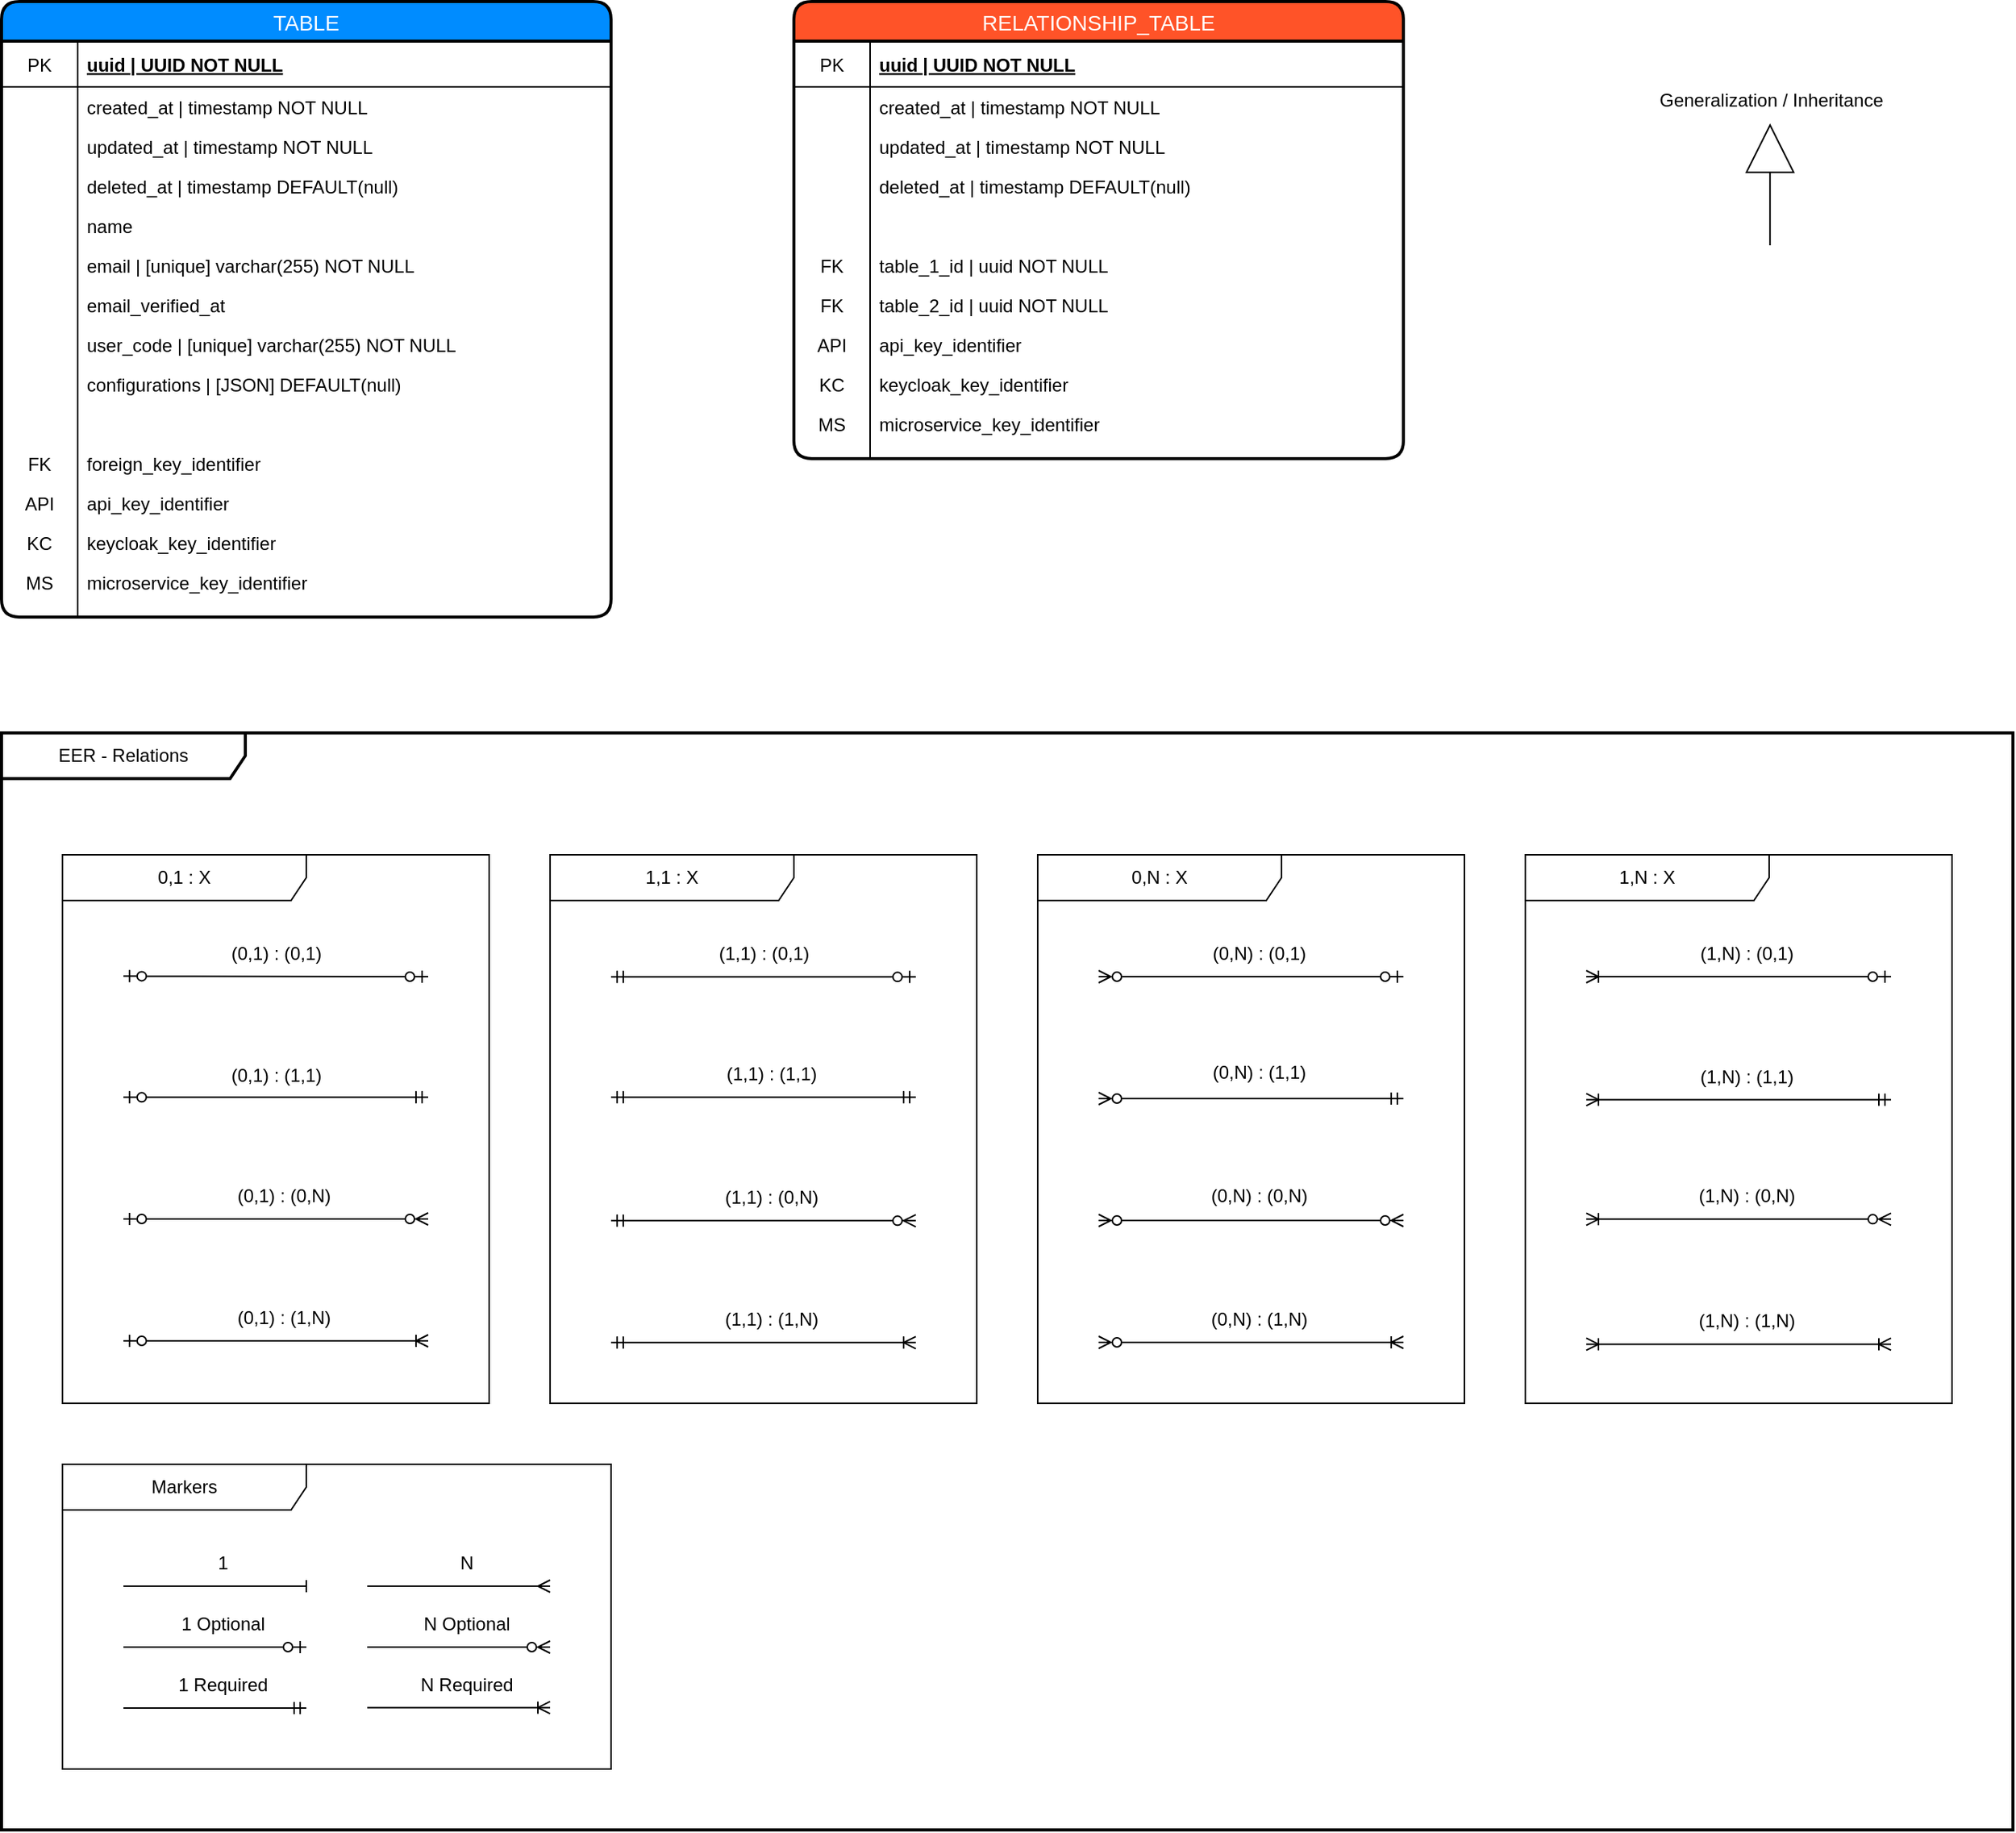 <mxfile version="26.2.13" pages="2">
  <diagram name="Labels" id="xo06NbJZDbdPquwiV3bX">
    <mxGraphModel dx="1239" dy="575" grid="1" gridSize="10" guides="1" tooltips="1" connect="1" arrows="1" fold="1" page="1" pageScale="1" pageWidth="827" pageHeight="1169" math="0" shadow="0">
      <root>
        <mxCell id="0" />
        <mxCell id="1" parent="0" />
        <mxCell id="dL3HsRPYZFrrwmkvRTTQ-1" value="" style="html=1;endSize=30;endArrow=block;endFill=0;elbow=horizontal;rounded=0;labelBackgroundColor=default;fontFamily=Helvetica;fontSize=11;fontColor=default;shape=connector;strokeWidth=1;" parent="1" edge="1">
          <mxGeometry x="1" relative="1" as="geometry">
            <mxPoint x="1240.6" y="120" as="targetPoint" />
            <mxPoint x="1240.6" y="200" as="sourcePoint" />
          </mxGeometry>
        </mxCell>
        <mxCell id="dL3HsRPYZFrrwmkvRTTQ-2" value="Generalization / Inheritance" style="text;html=1;align=center;verticalAlign=middle;resizable=0;points=[];autosize=1;strokeColor=none;fillColor=none;" parent="1" vertex="1">
          <mxGeometry x="1156" y="90" width="170" height="30" as="geometry" />
        </mxCell>
        <mxCell id="dL3HsRPYZFrrwmkvRTTQ-3" value="EER - Relations" style="shape=umlFrame;whiteSpace=wrap;html=1;pointerEvents=0;recursiveResize=0;container=1;collapsible=0;width=160;strokeWidth=2;" parent="1" vertex="1">
          <mxGeometry x="80" y="520" width="1320" height="720" as="geometry" />
        </mxCell>
        <mxCell id="dL3HsRPYZFrrwmkvRTTQ-4" value="0,1 : X" style="shape=umlFrame;whiteSpace=wrap;html=1;pointerEvents=0;recursiveResize=0;container=1;collapsible=0;width=160;" parent="dL3HsRPYZFrrwmkvRTTQ-3" vertex="1">
          <mxGeometry x="40" y="80" width="280" height="360" as="geometry" />
        </mxCell>
        <mxCell id="dL3HsRPYZFrrwmkvRTTQ-5" value="" style="fontSize=12;html=1;endArrow=ERzeroToMany;endFill=1;rounded=0;startArrow=ERzeroToOne;startFill=0;" parent="dL3HsRPYZFrrwmkvRTTQ-4" edge="1">
          <mxGeometry width="100" height="100" relative="1" as="geometry">
            <mxPoint x="40" y="239" as="sourcePoint" />
            <mxPoint x="240" y="239" as="targetPoint" />
          </mxGeometry>
        </mxCell>
        <mxCell id="dL3HsRPYZFrrwmkvRTTQ-6" value="(0,1) : (0,N)" style="text;html=1;align=center;verticalAlign=middle;resizable=0;points=[];autosize=1;strokeColor=none;fillColor=none;" parent="dL3HsRPYZFrrwmkvRTTQ-4" vertex="1">
          <mxGeometry x="105" y="209" width="80" height="30" as="geometry" />
        </mxCell>
        <mxCell id="dL3HsRPYZFrrwmkvRTTQ-7" value="" style="fontSize=12;html=1;endArrow=ERmandOne;rounded=0;startArrow=ERzeroToOne;startFill=0;" parent="dL3HsRPYZFrrwmkvRTTQ-4" edge="1">
          <mxGeometry width="100" height="100" relative="1" as="geometry">
            <mxPoint x="40" y="159.17" as="sourcePoint" />
            <mxPoint x="240" y="159.17" as="targetPoint" />
          </mxGeometry>
        </mxCell>
        <mxCell id="dL3HsRPYZFrrwmkvRTTQ-8" value="(0,1) : (1,1)" style="text;html=1;align=center;verticalAlign=middle;resizable=0;points=[];autosize=1;strokeColor=none;fillColor=none;" parent="dL3HsRPYZFrrwmkvRTTQ-4" vertex="1">
          <mxGeometry x="100" y="130" width="80" height="30" as="geometry" />
        </mxCell>
        <mxCell id="dL3HsRPYZFrrwmkvRTTQ-9" value="" style="fontSize=12;html=1;endArrow=ERoneToMany;rounded=0;startArrow=ERzeroToOne;startFill=0;" parent="dL3HsRPYZFrrwmkvRTTQ-4" edge="1">
          <mxGeometry width="100" height="100" relative="1" as="geometry">
            <mxPoint x="40" y="319" as="sourcePoint" />
            <mxPoint x="240" y="319" as="targetPoint" />
          </mxGeometry>
        </mxCell>
        <mxCell id="dL3HsRPYZFrrwmkvRTTQ-10" value="" style="fontSize=12;html=1;endArrow=ERzeroToOne;endFill=0;rounded=0;startArrow=ERzeroToOne;startFill=0;" parent="dL3HsRPYZFrrwmkvRTTQ-4" edge="1">
          <mxGeometry width="100" height="100" relative="1" as="geometry">
            <mxPoint x="40" y="79.67" as="sourcePoint" />
            <mxPoint x="240" y="80" as="targetPoint" />
          </mxGeometry>
        </mxCell>
        <mxCell id="dL3HsRPYZFrrwmkvRTTQ-11" value="(0,1) : (1,N)" style="text;html=1;align=center;verticalAlign=middle;resizable=0;points=[];autosize=1;strokeColor=none;fillColor=none;" parent="dL3HsRPYZFrrwmkvRTTQ-4" vertex="1">
          <mxGeometry x="105" y="289" width="80" height="30" as="geometry" />
        </mxCell>
        <mxCell id="dL3HsRPYZFrrwmkvRTTQ-12" value="(0,1) : (0,1)" style="text;html=1;align=center;verticalAlign=middle;resizable=0;points=[];autosize=1;strokeColor=none;fillColor=none;" parent="dL3HsRPYZFrrwmkvRTTQ-4" vertex="1">
          <mxGeometry x="100" y="50" width="80" height="30" as="geometry" />
        </mxCell>
        <mxCell id="dL3HsRPYZFrrwmkvRTTQ-13" value="1,1 : X" style="shape=umlFrame;whiteSpace=wrap;html=1;pointerEvents=0;recursiveResize=0;container=1;collapsible=0;width=160;" parent="dL3HsRPYZFrrwmkvRTTQ-3" vertex="1">
          <mxGeometry x="360" y="80" width="280" height="360" as="geometry" />
        </mxCell>
        <mxCell id="dL3HsRPYZFrrwmkvRTTQ-14" value="" style="fontSize=12;html=1;endArrow=ERmandOne;startArrow=ERmandOne;rounded=0;" parent="dL3HsRPYZFrrwmkvRTTQ-13" edge="1">
          <mxGeometry width="100" height="100" relative="1" as="geometry">
            <mxPoint x="40" y="159.17" as="sourcePoint" />
            <mxPoint x="240" y="159.17" as="targetPoint" />
          </mxGeometry>
        </mxCell>
        <mxCell id="dL3HsRPYZFrrwmkvRTTQ-15" value="(1,1) : (1,1)" style="text;html=1;align=center;verticalAlign=middle;resizable=0;points=[];autosize=1;strokeColor=none;fillColor=none;" parent="dL3HsRPYZFrrwmkvRTTQ-13" vertex="1">
          <mxGeometry x="105" y="129.17" width="80" height="30" as="geometry" />
        </mxCell>
        <mxCell id="dL3HsRPYZFrrwmkvRTTQ-16" value="" style="fontSize=12;html=1;endArrow=ERzeroToOne;rounded=0;startArrow=ERmandOne;startFill=0;endFill=0;" parent="dL3HsRPYZFrrwmkvRTTQ-13" edge="1">
          <mxGeometry width="100" height="100" relative="1" as="geometry">
            <mxPoint x="40" y="80.17" as="sourcePoint" />
            <mxPoint x="240" y="80.17" as="targetPoint" />
          </mxGeometry>
        </mxCell>
        <mxCell id="dL3HsRPYZFrrwmkvRTTQ-17" value="(1,1) : (0,1)" style="text;html=1;align=center;verticalAlign=middle;resizable=0;points=[];autosize=1;strokeColor=none;fillColor=none;" parent="dL3HsRPYZFrrwmkvRTTQ-13" vertex="1">
          <mxGeometry x="100" y="50" width="80" height="30" as="geometry" />
        </mxCell>
        <mxCell id="dL3HsRPYZFrrwmkvRTTQ-18" value="" style="fontSize=12;html=1;endArrow=ERzeroToMany;endFill=1;rounded=0;startArrow=ERmandOne;startFill=0;" parent="dL3HsRPYZFrrwmkvRTTQ-13" edge="1">
          <mxGeometry width="100" height="100" relative="1" as="geometry">
            <mxPoint x="40" y="240.17" as="sourcePoint" />
            <mxPoint x="240" y="240.17" as="targetPoint" />
          </mxGeometry>
        </mxCell>
        <mxCell id="dL3HsRPYZFrrwmkvRTTQ-19" value="(1,1) : (0,N)" style="text;html=1;align=center;verticalAlign=middle;resizable=0;points=[];autosize=1;strokeColor=none;fillColor=none;" parent="dL3HsRPYZFrrwmkvRTTQ-13" vertex="1">
          <mxGeometry x="105" y="210.17" width="80" height="30" as="geometry" />
        </mxCell>
        <mxCell id="dL3HsRPYZFrrwmkvRTTQ-20" value="" style="fontSize=12;html=1;endArrow=ERoneToMany;rounded=0;startArrow=ERmandOne;startFill=0;" parent="dL3HsRPYZFrrwmkvRTTQ-13" edge="1">
          <mxGeometry width="100" height="100" relative="1" as="geometry">
            <mxPoint x="40" y="320.17" as="sourcePoint" />
            <mxPoint x="240" y="320.17" as="targetPoint" />
          </mxGeometry>
        </mxCell>
        <mxCell id="dL3HsRPYZFrrwmkvRTTQ-21" value="(1,1) : (1,N)" style="text;html=1;align=center;verticalAlign=middle;resizable=0;points=[];autosize=1;strokeColor=none;fillColor=none;" parent="dL3HsRPYZFrrwmkvRTTQ-13" vertex="1">
          <mxGeometry x="105" y="290.17" width="80" height="30" as="geometry" />
        </mxCell>
        <mxCell id="dL3HsRPYZFrrwmkvRTTQ-22" value="0,N : X" style="shape=umlFrame;whiteSpace=wrap;html=1;pointerEvents=0;recursiveResize=0;container=1;collapsible=0;width=160;" parent="dL3HsRPYZFrrwmkvRTTQ-3" vertex="1">
          <mxGeometry x="680" y="80" width="280" height="360" as="geometry" />
        </mxCell>
        <mxCell id="dL3HsRPYZFrrwmkvRTTQ-23" value="" style="fontSize=12;html=1;endArrow=ERzeroToOne;endFill=0;rounded=0;startArrow=ERzeroToMany;startFill=0;" parent="dL3HsRPYZFrrwmkvRTTQ-22" edge="1">
          <mxGeometry width="100" height="100" relative="1" as="geometry">
            <mxPoint x="40" y="80" as="sourcePoint" />
            <mxPoint x="240" y="80" as="targetPoint" />
          </mxGeometry>
        </mxCell>
        <mxCell id="dL3HsRPYZFrrwmkvRTTQ-24" value="(0,N) : (0,1)" style="text;html=1;align=center;verticalAlign=middle;resizable=0;points=[];autosize=1;strokeColor=none;fillColor=none;" parent="dL3HsRPYZFrrwmkvRTTQ-22" vertex="1">
          <mxGeometry x="105" y="50" width="80" height="30" as="geometry" />
        </mxCell>
        <mxCell id="dL3HsRPYZFrrwmkvRTTQ-25" value="(0,N) : (1,1)" style="text;html=1;align=center;verticalAlign=middle;resizable=0;points=[];autosize=1;strokeColor=none;fillColor=none;" parent="dL3HsRPYZFrrwmkvRTTQ-22" vertex="1">
          <mxGeometry x="105" y="127.95" width="80" height="30" as="geometry" />
        </mxCell>
        <mxCell id="dL3HsRPYZFrrwmkvRTTQ-26" value="(0,N) : (0,N)" style="text;html=1;align=center;verticalAlign=middle;resizable=0;points=[];autosize=1;strokeColor=none;fillColor=none;" parent="dL3HsRPYZFrrwmkvRTTQ-22" vertex="1">
          <mxGeometry x="100" y="209.47" width="90" height="30" as="geometry" />
        </mxCell>
        <mxCell id="dL3HsRPYZFrrwmkvRTTQ-27" value="(0,N) : (1,N)" style="text;html=1;align=center;verticalAlign=middle;resizable=0;points=[];autosize=1;strokeColor=none;fillColor=none;" parent="dL3HsRPYZFrrwmkvRTTQ-22" vertex="1">
          <mxGeometry x="100" y="290" width="90" height="30" as="geometry" />
        </mxCell>
        <mxCell id="dL3HsRPYZFrrwmkvRTTQ-28" value="" style="fontSize=12;html=1;endArrow=ERmandOne;endFill=0;rounded=0;startArrow=ERzeroToMany;startFill=0;" parent="dL3HsRPYZFrrwmkvRTTQ-22" edge="1">
          <mxGeometry width="100" height="100" relative="1" as="geometry">
            <mxPoint x="40" y="160" as="sourcePoint" />
            <mxPoint x="240" y="160" as="targetPoint" />
          </mxGeometry>
        </mxCell>
        <mxCell id="dL3HsRPYZFrrwmkvRTTQ-29" value="" style="fontSize=12;html=1;endArrow=ERzeroToMany;endFill=0;rounded=0;startArrow=ERzeroToMany;startFill=0;" parent="dL3HsRPYZFrrwmkvRTTQ-22" edge="1">
          <mxGeometry width="100" height="100" relative="1" as="geometry">
            <mxPoint x="40" y="240" as="sourcePoint" />
            <mxPoint x="240" y="240" as="targetPoint" />
          </mxGeometry>
        </mxCell>
        <mxCell id="dL3HsRPYZFrrwmkvRTTQ-30" value="" style="fontSize=12;html=1;endArrow=ERoneToMany;endFill=0;rounded=0;startArrow=ERzeroToMany;startFill=0;" parent="dL3HsRPYZFrrwmkvRTTQ-22" edge="1">
          <mxGeometry width="100" height="100" relative="1" as="geometry">
            <mxPoint x="40" y="320" as="sourcePoint" />
            <mxPoint x="240" y="320" as="targetPoint" />
          </mxGeometry>
        </mxCell>
        <mxCell id="dL3HsRPYZFrrwmkvRTTQ-31" value="1,N : X" style="shape=umlFrame;whiteSpace=wrap;html=1;pointerEvents=0;recursiveResize=0;container=1;collapsible=0;width=160;" parent="dL3HsRPYZFrrwmkvRTTQ-3" vertex="1">
          <mxGeometry x="1000" y="80" width="280" height="360" as="geometry" />
        </mxCell>
        <mxCell id="dL3HsRPYZFrrwmkvRTTQ-32" value="" style="fontSize=12;html=1;endArrow=ERzeroToOne;endFill=0;rounded=0;startArrow=ERoneToMany;startFill=0;" parent="dL3HsRPYZFrrwmkvRTTQ-31" edge="1">
          <mxGeometry width="100" height="100" relative="1" as="geometry">
            <mxPoint x="40" y="80" as="sourcePoint" />
            <mxPoint x="240" y="80" as="targetPoint" />
          </mxGeometry>
        </mxCell>
        <mxCell id="dL3HsRPYZFrrwmkvRTTQ-33" value="(1,N) : (0,1)" style="text;html=1;align=center;verticalAlign=middle;resizable=0;points=[];autosize=1;strokeColor=none;fillColor=none;" parent="dL3HsRPYZFrrwmkvRTTQ-31" vertex="1">
          <mxGeometry x="105" y="50" width="80" height="30" as="geometry" />
        </mxCell>
        <mxCell id="dL3HsRPYZFrrwmkvRTTQ-34" value="" style="fontSize=12;html=1;endArrow=ERmandOne;endFill=0;rounded=0;startArrow=ERoneToMany;startFill=0;" parent="dL3HsRPYZFrrwmkvRTTQ-31" edge="1">
          <mxGeometry width="100" height="100" relative="1" as="geometry">
            <mxPoint x="40" y="160.69" as="sourcePoint" />
            <mxPoint x="240" y="160.69" as="targetPoint" />
          </mxGeometry>
        </mxCell>
        <mxCell id="dL3HsRPYZFrrwmkvRTTQ-35" value="(1,N) : (1,1)" style="text;html=1;align=center;verticalAlign=middle;resizable=0;points=[];autosize=1;strokeColor=none;fillColor=none;" parent="dL3HsRPYZFrrwmkvRTTQ-31" vertex="1">
          <mxGeometry x="105" y="130.69" width="80" height="30" as="geometry" />
        </mxCell>
        <mxCell id="dL3HsRPYZFrrwmkvRTTQ-36" value="" style="fontSize=12;html=1;endArrow=ERzeroToMany;endFill=0;rounded=0;startArrow=ERoneToMany;startFill=0;" parent="dL3HsRPYZFrrwmkvRTTQ-31" edge="1">
          <mxGeometry width="100" height="100" relative="1" as="geometry">
            <mxPoint x="40" y="239.17" as="sourcePoint" />
            <mxPoint x="240" y="239.17" as="targetPoint" />
          </mxGeometry>
        </mxCell>
        <mxCell id="dL3HsRPYZFrrwmkvRTTQ-37" value="(1,N) : (0,N)" style="text;html=1;align=center;verticalAlign=middle;resizable=0;points=[];autosize=1;strokeColor=none;fillColor=none;" parent="dL3HsRPYZFrrwmkvRTTQ-31" vertex="1">
          <mxGeometry x="100" y="209.17" width="90" height="30" as="geometry" />
        </mxCell>
        <mxCell id="dL3HsRPYZFrrwmkvRTTQ-38" value="" style="fontSize=12;html=1;endArrow=ERoneToMany;endFill=0;rounded=0;startArrow=ERoneToMany;startFill=0;" parent="dL3HsRPYZFrrwmkvRTTQ-31" edge="1">
          <mxGeometry width="100" height="100" relative="1" as="geometry">
            <mxPoint x="40" y="321.22" as="sourcePoint" />
            <mxPoint x="240" y="321.22" as="targetPoint" />
          </mxGeometry>
        </mxCell>
        <mxCell id="dL3HsRPYZFrrwmkvRTTQ-39" value="(1,N) : (1,N)" style="text;html=1;align=center;verticalAlign=middle;resizable=0;points=[];autosize=1;strokeColor=none;fillColor=none;" parent="dL3HsRPYZFrrwmkvRTTQ-31" vertex="1">
          <mxGeometry x="100" y="291.22" width="90" height="30" as="geometry" />
        </mxCell>
        <mxCell id="dL3HsRPYZFrrwmkvRTTQ-40" value="Markers" style="shape=umlFrame;whiteSpace=wrap;html=1;pointerEvents=0;recursiveResize=0;container=1;collapsible=0;width=160;" parent="dL3HsRPYZFrrwmkvRTTQ-3" vertex="1">
          <mxGeometry x="40" y="480" width="360" height="200" as="geometry" />
        </mxCell>
        <mxCell id="dL3HsRPYZFrrwmkvRTTQ-41" value="" style="fontSize=12;html=1;endArrow=ERmany;endFill=0;rounded=0;startArrow=none;startFill=0;" parent="dL3HsRPYZFrrwmkvRTTQ-40" edge="1">
          <mxGeometry width="100" height="100" relative="1" as="geometry">
            <mxPoint x="200" y="80" as="sourcePoint" />
            <mxPoint x="320" y="80" as="targetPoint" />
          </mxGeometry>
        </mxCell>
        <mxCell id="dL3HsRPYZFrrwmkvRTTQ-42" value="" style="fontSize=12;html=1;endArrow=baseDash;endFill=0;rounded=0;startArrow=none;startFill=0;" parent="dL3HsRPYZFrrwmkvRTTQ-40" edge="1">
          <mxGeometry width="100" height="100" relative="1" as="geometry">
            <mxPoint x="40" y="80" as="sourcePoint" />
            <mxPoint x="160" y="80" as="targetPoint" />
          </mxGeometry>
        </mxCell>
        <mxCell id="dL3HsRPYZFrrwmkvRTTQ-43" value="" style="fontSize=12;html=1;endArrow=ERzeroToOne;endFill=0;rounded=0;startArrow=none;startFill=0;" parent="dL3HsRPYZFrrwmkvRTTQ-40" edge="1">
          <mxGeometry width="100" height="100" relative="1" as="geometry">
            <mxPoint x="40" y="120" as="sourcePoint" />
            <mxPoint x="160" y="120" as="targetPoint" />
          </mxGeometry>
        </mxCell>
        <mxCell id="dL3HsRPYZFrrwmkvRTTQ-44" value="" style="fontSize=12;html=1;endArrow=ERmandOne;endFill=0;rounded=0;startArrow=none;startFill=0;" parent="dL3HsRPYZFrrwmkvRTTQ-40" edge="1">
          <mxGeometry width="100" height="100" relative="1" as="geometry">
            <mxPoint x="40" y="160" as="sourcePoint" />
            <mxPoint x="160" y="160" as="targetPoint" />
          </mxGeometry>
        </mxCell>
        <mxCell id="dL3HsRPYZFrrwmkvRTTQ-45" value="1" style="text;html=1;align=center;verticalAlign=middle;resizable=0;points=[];autosize=1;strokeColor=none;fillColor=none;" parent="dL3HsRPYZFrrwmkvRTTQ-40" vertex="1">
          <mxGeometry x="90" y="50" width="30" height="30" as="geometry" />
        </mxCell>
        <mxCell id="dL3HsRPYZFrrwmkvRTTQ-46" value="&lt;div&gt;N&lt;/div&gt;" style="text;html=1;align=center;verticalAlign=middle;resizable=0;points=[];autosize=1;strokeColor=none;fillColor=none;" parent="dL3HsRPYZFrrwmkvRTTQ-40" vertex="1">
          <mxGeometry x="250" y="50" width="30" height="30" as="geometry" />
        </mxCell>
        <mxCell id="dL3HsRPYZFrrwmkvRTTQ-47" value="1 Optional" style="text;html=1;align=center;verticalAlign=middle;resizable=0;points=[];autosize=1;strokeColor=none;fillColor=none;" parent="dL3HsRPYZFrrwmkvRTTQ-40" vertex="1">
          <mxGeometry x="65" y="90" width="80" height="30" as="geometry" />
        </mxCell>
        <mxCell id="dL3HsRPYZFrrwmkvRTTQ-48" value="1 Required" style="text;html=1;align=center;verticalAlign=middle;resizable=0;points=[];autosize=1;strokeColor=none;fillColor=none;" parent="dL3HsRPYZFrrwmkvRTTQ-40" vertex="1">
          <mxGeometry x="65" y="130" width="80" height="30" as="geometry" />
        </mxCell>
        <mxCell id="dL3HsRPYZFrrwmkvRTTQ-49" value="N Optional" style="text;html=1;align=center;verticalAlign=middle;resizable=0;points=[];autosize=1;strokeColor=none;fillColor=none;" parent="dL3HsRPYZFrrwmkvRTTQ-40" vertex="1">
          <mxGeometry x="225" y="90" width="80" height="30" as="geometry" />
        </mxCell>
        <mxCell id="dL3HsRPYZFrrwmkvRTTQ-50" value="" style="fontSize=12;html=1;endArrow=ERzeroToMany;endFill=0;rounded=0;startArrow=none;startFill=0;" parent="dL3HsRPYZFrrwmkvRTTQ-40" edge="1">
          <mxGeometry width="100" height="100" relative="1" as="geometry">
            <mxPoint x="200" y="120" as="sourcePoint" />
            <mxPoint x="320" y="120" as="targetPoint" />
          </mxGeometry>
        </mxCell>
        <mxCell id="dL3HsRPYZFrrwmkvRTTQ-51" value="" style="fontSize=12;html=1;endArrow=ERoneToMany;endFill=0;rounded=0;startArrow=none;startFill=0;" parent="dL3HsRPYZFrrwmkvRTTQ-40" edge="1">
          <mxGeometry width="100" height="100" relative="1" as="geometry">
            <mxPoint x="200" y="159.7" as="sourcePoint" />
            <mxPoint x="320" y="159.7" as="targetPoint" />
          </mxGeometry>
        </mxCell>
        <mxCell id="dL3HsRPYZFrrwmkvRTTQ-52" value="N Required" style="text;html=1;align=center;verticalAlign=middle;resizable=0;points=[];autosize=1;strokeColor=none;fillColor=none;" parent="dL3HsRPYZFrrwmkvRTTQ-40" vertex="1">
          <mxGeometry x="225" y="129.7" width="80" height="30" as="geometry" />
        </mxCell>
        <mxCell id="dL3HsRPYZFrrwmkvRTTQ-53" value="TABLE" style="swimlane;fontStyle=0;childLayout=stackLayout;horizontal=1;startSize=26;fillColor=#008CFF;horizontalStack=0;resizeParent=1;resizeParentMax=0;resizeLast=0;collapsible=1;marginBottom=0;swimlaneFillColor=#ffffff;align=center;fontSize=14;strokeColor=#000000;gradientColor=none;strokeWidth=2;rounded=1;fontColor=#FFFFFF;" parent="1" vertex="1">
          <mxGeometry x="80" y="40" width="400" height="404" as="geometry" />
        </mxCell>
        <mxCell id="dL3HsRPYZFrrwmkvRTTQ-54" value="uuid | UUID NOT NULL" style="shape=partialRectangle;top=0;left=0;right=0;bottom=1;align=left;verticalAlign=middle;fillColor=none;spacingLeft=54;spacingRight=4;overflow=hidden;rotatable=0;points=[[0,0.5],[1,0.5]];portConstraint=eastwest;dropTarget=0;fontStyle=5;fontSize=12;" parent="dL3HsRPYZFrrwmkvRTTQ-53" vertex="1">
          <mxGeometry y="26" width="400" height="30" as="geometry" />
        </mxCell>
        <mxCell id="dL3HsRPYZFrrwmkvRTTQ-55" value="PK" style="shape=partialRectangle;top=0;left=0;bottom=0;fillColor=none;align=center;verticalAlign=middle;spacingLeft=4;spacingRight=4;overflow=hidden;rotatable=0;points=[];portConstraint=eastwest;part=1;fontSize=12;" parent="dL3HsRPYZFrrwmkvRTTQ-54" connectable="0" vertex="1">
          <mxGeometry width="50" height="30" as="geometry" />
        </mxCell>
        <mxCell id="dL3HsRPYZFrrwmkvRTTQ-56" value="created_at | timestamp NOT NULL" style="shape=partialRectangle;top=0;left=0;right=0;bottom=0;align=left;verticalAlign=top;fillColor=none;spacingLeft=54;spacingRight=4;overflow=hidden;rotatable=0;points=[[0,0.5],[1,0.5]];portConstraint=eastwest;dropTarget=0;fontSize=12;" parent="dL3HsRPYZFrrwmkvRTTQ-53" vertex="1">
          <mxGeometry y="56" width="400" height="26" as="geometry" />
        </mxCell>
        <mxCell id="dL3HsRPYZFrrwmkvRTTQ-57" value="" style="shape=partialRectangle;top=0;left=0;bottom=0;fillColor=none;align=center;verticalAlign=top;spacingLeft=4;spacingRight=4;overflow=hidden;rotatable=0;points=[];portConstraint=eastwest;part=1;fontSize=12;" parent="dL3HsRPYZFrrwmkvRTTQ-56" connectable="0" vertex="1">
          <mxGeometry width="50" height="26" as="geometry" />
        </mxCell>
        <mxCell id="dL3HsRPYZFrrwmkvRTTQ-58" value="updated_at | timestamp NOT NULL" style="shape=partialRectangle;top=0;left=0;right=0;bottom=0;align=left;verticalAlign=top;fillColor=none;spacingLeft=54;spacingRight=4;overflow=hidden;rotatable=0;points=[[0,0.5],[1,0.5]];portConstraint=eastwest;dropTarget=0;fontSize=12;" parent="dL3HsRPYZFrrwmkvRTTQ-53" vertex="1">
          <mxGeometry y="82" width="400" height="26" as="geometry" />
        </mxCell>
        <mxCell id="dL3HsRPYZFrrwmkvRTTQ-59" value="" style="shape=partialRectangle;top=0;left=0;bottom=0;fillColor=none;align=center;verticalAlign=top;spacingLeft=4;spacingRight=4;overflow=hidden;rotatable=0;points=[];portConstraint=eastwest;part=1;fontSize=12;" parent="dL3HsRPYZFrrwmkvRTTQ-58" connectable="0" vertex="1">
          <mxGeometry width="50" height="26" as="geometry" />
        </mxCell>
        <mxCell id="dL3HsRPYZFrrwmkvRTTQ-60" value="deleted_at | timestamp DEFAULT(null)" style="shape=partialRectangle;top=0;left=0;right=0;bottom=0;align=left;verticalAlign=top;fillColor=none;spacingLeft=54;spacingRight=4;overflow=hidden;rotatable=0;points=[[0,0.5],[1,0.5]];portConstraint=eastwest;dropTarget=0;fontSize=12;" parent="dL3HsRPYZFrrwmkvRTTQ-53" vertex="1">
          <mxGeometry y="108" width="400" height="26" as="geometry" />
        </mxCell>
        <mxCell id="dL3HsRPYZFrrwmkvRTTQ-61" value="" style="shape=partialRectangle;top=0;left=0;bottom=0;fillColor=none;align=center;verticalAlign=top;spacingLeft=4;spacingRight=4;overflow=hidden;rotatable=0;points=[];portConstraint=eastwest;part=1;fontSize=12;" parent="dL3HsRPYZFrrwmkvRTTQ-60" connectable="0" vertex="1">
          <mxGeometry width="50" height="26" as="geometry" />
        </mxCell>
        <mxCell id="dL3HsRPYZFrrwmkvRTTQ-62" value="name" style="shape=partialRectangle;top=0;left=0;right=0;bottom=0;align=left;verticalAlign=top;fillColor=none;spacingLeft=54;spacingRight=4;overflow=hidden;rotatable=0;points=[[0,0.5],[1,0.5]];portConstraint=eastwest;dropTarget=0;fontSize=12;" parent="dL3HsRPYZFrrwmkvRTTQ-53" vertex="1">
          <mxGeometry y="134" width="400" height="26" as="geometry" />
        </mxCell>
        <mxCell id="dL3HsRPYZFrrwmkvRTTQ-63" value="" style="shape=partialRectangle;top=0;left=0;bottom=0;fillColor=none;align=center;verticalAlign=top;spacingLeft=4;spacingRight=4;overflow=hidden;rotatable=0;points=[];portConstraint=eastwest;part=1;fontSize=12;" parent="dL3HsRPYZFrrwmkvRTTQ-62" connectable="0" vertex="1">
          <mxGeometry width="50" height="26" as="geometry" />
        </mxCell>
        <mxCell id="dL3HsRPYZFrrwmkvRTTQ-64" value="email | [unique] varchar(255) NOT NULL" style="shape=partialRectangle;top=0;left=0;right=0;bottom=0;align=left;verticalAlign=top;fillColor=none;spacingLeft=54;spacingRight=4;overflow=hidden;rotatable=0;points=[[0,0.5],[1,0.5]];portConstraint=eastwest;dropTarget=0;fontSize=12;" parent="dL3HsRPYZFrrwmkvRTTQ-53" vertex="1">
          <mxGeometry y="160" width="400" height="26" as="geometry" />
        </mxCell>
        <mxCell id="dL3HsRPYZFrrwmkvRTTQ-65" value="" style="shape=partialRectangle;top=0;left=0;bottom=0;fillColor=none;align=center;verticalAlign=top;spacingLeft=4;spacingRight=4;overflow=hidden;rotatable=0;points=[];portConstraint=eastwest;part=1;fontSize=12;" parent="dL3HsRPYZFrrwmkvRTTQ-64" connectable="0" vertex="1">
          <mxGeometry width="50" height="26" as="geometry" />
        </mxCell>
        <mxCell id="dL3HsRPYZFrrwmkvRTTQ-66" value="email_verified_at" style="shape=partialRectangle;top=0;left=0;right=0;bottom=0;align=left;verticalAlign=top;fillColor=none;spacingLeft=54;spacingRight=4;overflow=hidden;rotatable=0;points=[[0,0.5],[1,0.5]];portConstraint=eastwest;dropTarget=0;fontSize=12;" parent="dL3HsRPYZFrrwmkvRTTQ-53" vertex="1">
          <mxGeometry y="186" width="400" height="26" as="geometry" />
        </mxCell>
        <mxCell id="dL3HsRPYZFrrwmkvRTTQ-67" value="" style="shape=partialRectangle;top=0;left=0;bottom=0;fillColor=none;align=center;verticalAlign=top;spacingLeft=4;spacingRight=4;overflow=hidden;rotatable=0;points=[];portConstraint=eastwest;part=1;fontSize=12;" parent="dL3HsRPYZFrrwmkvRTTQ-66" connectable="0" vertex="1">
          <mxGeometry width="50" height="26" as="geometry" />
        </mxCell>
        <mxCell id="dL3HsRPYZFrrwmkvRTTQ-68" value="user_code | [unique] varchar(255) NOT NULL" style="shape=partialRectangle;top=0;left=0;right=0;bottom=0;align=left;verticalAlign=top;fillColor=none;spacingLeft=54;spacingRight=4;overflow=hidden;rotatable=0;points=[[0,0.5],[1,0.5]];portConstraint=eastwest;dropTarget=0;fontSize=12;" parent="dL3HsRPYZFrrwmkvRTTQ-53" vertex="1">
          <mxGeometry y="212" width="400" height="26" as="geometry" />
        </mxCell>
        <mxCell id="dL3HsRPYZFrrwmkvRTTQ-69" value="" style="shape=partialRectangle;top=0;left=0;bottom=0;fillColor=none;align=center;verticalAlign=top;spacingLeft=4;spacingRight=4;overflow=hidden;rotatable=0;points=[];portConstraint=eastwest;part=1;fontSize=12;" parent="dL3HsRPYZFrrwmkvRTTQ-68" connectable="0" vertex="1">
          <mxGeometry width="50" height="26" as="geometry" />
        </mxCell>
        <mxCell id="dL3HsRPYZFrrwmkvRTTQ-70" value="configurations | [JSON] DEFAULT(null)" style="shape=partialRectangle;top=0;left=0;right=0;bottom=0;align=left;verticalAlign=top;fillColor=none;spacingLeft=54;spacingRight=4;overflow=hidden;rotatable=0;points=[[0,0.5],[1,0.5]];portConstraint=eastwest;dropTarget=0;fontSize=12;" parent="dL3HsRPYZFrrwmkvRTTQ-53" vertex="1">
          <mxGeometry y="238" width="400" height="26" as="geometry" />
        </mxCell>
        <mxCell id="dL3HsRPYZFrrwmkvRTTQ-71" value="" style="shape=partialRectangle;top=0;left=0;bottom=0;fillColor=none;align=center;verticalAlign=top;spacingLeft=4;spacingRight=4;overflow=hidden;rotatable=0;points=[];portConstraint=eastwest;part=1;fontSize=12;" parent="dL3HsRPYZFrrwmkvRTTQ-70" connectable="0" vertex="1">
          <mxGeometry width="50" height="26" as="geometry" />
        </mxCell>
        <mxCell id="FZ6vCe6vbh4A3yYrGbab-1" value="" style="shape=partialRectangle;top=0;left=0;right=0;bottom=0;align=left;verticalAlign=top;fillColor=none;spacingLeft=54;spacingRight=4;overflow=hidden;rotatable=0;points=[[0,0.5],[1,0.5]];portConstraint=eastwest;dropTarget=0;fontSize=12;" parent="dL3HsRPYZFrrwmkvRTTQ-53" vertex="1">
          <mxGeometry y="264" width="400" height="26" as="geometry" />
        </mxCell>
        <mxCell id="FZ6vCe6vbh4A3yYrGbab-2" value="" style="shape=partialRectangle;top=0;left=0;bottom=0;fillColor=none;align=center;verticalAlign=top;spacingLeft=4;spacingRight=4;overflow=hidden;rotatable=0;points=[];portConstraint=eastwest;part=1;fontSize=12;" parent="FZ6vCe6vbh4A3yYrGbab-1" connectable="0" vertex="1">
          <mxGeometry width="50" height="26" as="geometry" />
        </mxCell>
        <mxCell id="dL3HsRPYZFrrwmkvRTTQ-72" value="foreign_key_identifier" style="shape=partialRectangle;top=0;left=0;right=0;bottom=0;align=left;verticalAlign=top;fillColor=none;spacingLeft=54;spacingRight=4;overflow=hidden;rotatable=0;points=[[0,0.5],[1,0.5]];portConstraint=eastwest;dropTarget=0;fontSize=12;" parent="dL3HsRPYZFrrwmkvRTTQ-53" vertex="1">
          <mxGeometry y="290" width="400" height="26" as="geometry" />
        </mxCell>
        <mxCell id="dL3HsRPYZFrrwmkvRTTQ-73" value="FK" style="shape=partialRectangle;top=0;left=0;bottom=0;fillColor=none;align=center;verticalAlign=top;spacingLeft=4;spacingRight=4;overflow=hidden;rotatable=0;points=[];portConstraint=eastwest;part=1;fontSize=12;" parent="dL3HsRPYZFrrwmkvRTTQ-72" connectable="0" vertex="1">
          <mxGeometry width="50" height="26" as="geometry" />
        </mxCell>
        <mxCell id="dL3HsRPYZFrrwmkvRTTQ-74" value="api_key_identifier" style="shape=partialRectangle;top=0;left=0;right=0;bottom=0;align=left;verticalAlign=top;fillColor=none;spacingLeft=54;spacingRight=4;overflow=hidden;rotatable=0;points=[[0,0.5],[1,0.5]];portConstraint=eastwest;dropTarget=0;fontSize=12;" parent="dL3HsRPYZFrrwmkvRTTQ-53" vertex="1">
          <mxGeometry y="316" width="400" height="26" as="geometry" />
        </mxCell>
        <mxCell id="dL3HsRPYZFrrwmkvRTTQ-75" value="API" style="shape=partialRectangle;top=0;left=0;bottom=0;fillColor=none;align=center;verticalAlign=top;spacingLeft=4;spacingRight=4;overflow=hidden;rotatable=0;points=[];portConstraint=eastwest;part=1;fontSize=12;" parent="dL3HsRPYZFrrwmkvRTTQ-74" connectable="0" vertex="1">
          <mxGeometry width="50" height="26" as="geometry" />
        </mxCell>
        <mxCell id="dL3HsRPYZFrrwmkvRTTQ-76" value="keycloak_key_identifier" style="shape=partialRectangle;top=0;left=0;right=0;bottom=0;align=left;verticalAlign=top;fillColor=none;spacingLeft=54;spacingRight=4;overflow=hidden;rotatable=0;points=[[0,0.5],[1,0.5]];portConstraint=eastwest;dropTarget=0;fontSize=12;" parent="dL3HsRPYZFrrwmkvRTTQ-53" vertex="1">
          <mxGeometry y="342" width="400" height="26" as="geometry" />
        </mxCell>
        <mxCell id="dL3HsRPYZFrrwmkvRTTQ-77" value="KC" style="shape=partialRectangle;top=0;left=0;bottom=0;fillColor=none;align=center;verticalAlign=top;spacingLeft=4;spacingRight=4;overflow=hidden;rotatable=0;points=[];portConstraint=eastwest;part=1;fontSize=12;" parent="dL3HsRPYZFrrwmkvRTTQ-76" connectable="0" vertex="1">
          <mxGeometry width="50" height="26" as="geometry" />
        </mxCell>
        <mxCell id="QZ302hEmAq9ygZxuVVmA-1" value="microservice_key_identifier" style="shape=partialRectangle;top=0;left=0;right=0;bottom=0;align=left;verticalAlign=top;fillColor=none;spacingLeft=54;spacingRight=4;overflow=hidden;rotatable=0;points=[[0,0.5],[1,0.5]];portConstraint=eastwest;dropTarget=0;fontSize=12;" parent="dL3HsRPYZFrrwmkvRTTQ-53" vertex="1">
          <mxGeometry y="368" width="400" height="26" as="geometry" />
        </mxCell>
        <mxCell id="QZ302hEmAq9ygZxuVVmA-2" value="MS" style="shape=partialRectangle;top=0;left=0;bottom=0;fillColor=none;align=center;verticalAlign=top;spacingLeft=4;spacingRight=4;overflow=hidden;rotatable=0;points=[];portConstraint=eastwest;part=1;fontSize=12;" parent="QZ302hEmAq9ygZxuVVmA-1" connectable="0" vertex="1">
          <mxGeometry width="50" height="26" as="geometry" />
        </mxCell>
        <mxCell id="dL3HsRPYZFrrwmkvRTTQ-78" value="" style="shape=partialRectangle;top=0;left=0;right=0;bottom=0;align=left;verticalAlign=top;fillColor=none;spacingLeft=54;spacingRight=4;overflow=hidden;rotatable=0;points=[[0,0.5],[1,0.5]];portConstraint=eastwest;dropTarget=0;fontSize=12;" parent="dL3HsRPYZFrrwmkvRTTQ-53" vertex="1">
          <mxGeometry y="394" width="400" height="10" as="geometry" />
        </mxCell>
        <mxCell id="dL3HsRPYZFrrwmkvRTTQ-79" value="" style="shape=partialRectangle;top=0;left=0;bottom=0;fillColor=none;align=left;verticalAlign=top;spacingLeft=4;spacingRight=4;overflow=hidden;rotatable=0;points=[];portConstraint=eastwest;part=1;fontSize=12;" parent="dL3HsRPYZFrrwmkvRTTQ-78" connectable="0" vertex="1">
          <mxGeometry width="50" height="10" as="geometry" />
        </mxCell>
        <mxCell id="dL3HsRPYZFrrwmkvRTTQ-80" value="RELATIONSHIP_TABLE" style="swimlane;fontStyle=0;childLayout=stackLayout;horizontal=1;startSize=26;fillColor=#FF5328;horizontalStack=0;resizeParent=1;resizeParentMax=0;resizeLast=0;collapsible=1;marginBottom=0;swimlaneFillColor=#ffffff;align=center;fontSize=14;strokeColor=#000000;gradientColor=none;strokeWidth=2;rounded=1;fontColor=#FFFFFF;" parent="1" vertex="1">
          <mxGeometry x="600" y="40" width="400" height="300" as="geometry" />
        </mxCell>
        <mxCell id="dL3HsRPYZFrrwmkvRTTQ-81" value="uuid | UUID NOT NULL" style="shape=partialRectangle;top=0;left=0;right=0;bottom=1;align=left;verticalAlign=middle;fillColor=none;spacingLeft=54;spacingRight=4;overflow=hidden;rotatable=0;points=[[0,0.5],[1,0.5]];portConstraint=eastwest;dropTarget=0;fontStyle=5;fontSize=12;" parent="dL3HsRPYZFrrwmkvRTTQ-80" vertex="1">
          <mxGeometry y="26" width="400" height="30" as="geometry" />
        </mxCell>
        <mxCell id="dL3HsRPYZFrrwmkvRTTQ-82" value="PK" style="shape=partialRectangle;top=0;left=0;bottom=0;fillColor=none;align=center;verticalAlign=middle;spacingLeft=4;spacingRight=4;overflow=hidden;rotatable=0;points=[];portConstraint=eastwest;part=1;fontSize=12;" parent="dL3HsRPYZFrrwmkvRTTQ-81" connectable="0" vertex="1">
          <mxGeometry width="50" height="30" as="geometry" />
        </mxCell>
        <mxCell id="dL3HsRPYZFrrwmkvRTTQ-83" value="created_at | timestamp NOT NULL" style="shape=partialRectangle;top=0;left=0;right=0;bottom=0;align=left;verticalAlign=top;fillColor=none;spacingLeft=54;spacingRight=4;overflow=hidden;rotatable=0;points=[[0,0.5],[1,0.5]];portConstraint=eastwest;dropTarget=0;fontSize=12;" parent="dL3HsRPYZFrrwmkvRTTQ-80" vertex="1">
          <mxGeometry y="56" width="400" height="26" as="geometry" />
        </mxCell>
        <mxCell id="dL3HsRPYZFrrwmkvRTTQ-84" value="" style="shape=partialRectangle;top=0;left=0;bottom=0;fillColor=none;align=center;verticalAlign=top;spacingLeft=4;spacingRight=4;overflow=hidden;rotatable=0;points=[];portConstraint=eastwest;part=1;fontSize=12;" parent="dL3HsRPYZFrrwmkvRTTQ-83" connectable="0" vertex="1">
          <mxGeometry width="50" height="26" as="geometry" />
        </mxCell>
        <mxCell id="dL3HsRPYZFrrwmkvRTTQ-85" value="updated_at | timestamp NOT NULL" style="shape=partialRectangle;top=0;left=0;right=0;bottom=0;align=left;verticalAlign=top;fillColor=none;spacingLeft=54;spacingRight=4;overflow=hidden;rotatable=0;points=[[0,0.5],[1,0.5]];portConstraint=eastwest;dropTarget=0;fontSize=12;" parent="dL3HsRPYZFrrwmkvRTTQ-80" vertex="1">
          <mxGeometry y="82" width="400" height="26" as="geometry" />
        </mxCell>
        <mxCell id="dL3HsRPYZFrrwmkvRTTQ-86" value="" style="shape=partialRectangle;top=0;left=0;bottom=0;fillColor=none;align=center;verticalAlign=top;spacingLeft=4;spacingRight=4;overflow=hidden;rotatable=0;points=[];portConstraint=eastwest;part=1;fontSize=12;" parent="dL3HsRPYZFrrwmkvRTTQ-85" connectable="0" vertex="1">
          <mxGeometry width="50" height="26" as="geometry" />
        </mxCell>
        <mxCell id="dL3HsRPYZFrrwmkvRTTQ-87" value="deleted_at | timestamp DEFAULT(null)" style="shape=partialRectangle;top=0;left=0;right=0;bottom=0;align=left;verticalAlign=top;fillColor=none;spacingLeft=54;spacingRight=4;overflow=hidden;rotatable=0;points=[[0,0.5],[1,0.5]];portConstraint=eastwest;dropTarget=0;fontSize=12;" parent="dL3HsRPYZFrrwmkvRTTQ-80" vertex="1">
          <mxGeometry y="108" width="400" height="26" as="geometry" />
        </mxCell>
        <mxCell id="dL3HsRPYZFrrwmkvRTTQ-88" value="" style="shape=partialRectangle;top=0;left=0;bottom=0;fillColor=none;align=center;verticalAlign=top;spacingLeft=4;spacingRight=4;overflow=hidden;rotatable=0;points=[];portConstraint=eastwest;part=1;fontSize=12;" parent="dL3HsRPYZFrrwmkvRTTQ-87" connectable="0" vertex="1">
          <mxGeometry width="50" height="26" as="geometry" />
        </mxCell>
        <mxCell id="dL3HsRPYZFrrwmkvRTTQ-89" value="" style="shape=partialRectangle;top=0;left=0;right=0;bottom=0;align=left;verticalAlign=top;fillColor=none;spacingLeft=54;spacingRight=4;overflow=hidden;rotatable=0;points=[[0,0.5],[1,0.5]];portConstraint=eastwest;dropTarget=0;fontSize=12;" parent="dL3HsRPYZFrrwmkvRTTQ-80" vertex="1">
          <mxGeometry y="134" width="400" height="26" as="geometry" />
        </mxCell>
        <mxCell id="dL3HsRPYZFrrwmkvRTTQ-90" value="" style="shape=partialRectangle;top=0;left=0;bottom=0;fillColor=none;align=center;verticalAlign=top;spacingLeft=4;spacingRight=4;overflow=hidden;rotatable=0;points=[];portConstraint=eastwest;part=1;fontSize=12;" parent="dL3HsRPYZFrrwmkvRTTQ-89" connectable="0" vertex="1">
          <mxGeometry width="50" height="26" as="geometry" />
        </mxCell>
        <mxCell id="dL3HsRPYZFrrwmkvRTTQ-99" value="table_1_id | uuid NOT NULL" style="shape=partialRectangle;top=0;left=0;right=0;bottom=0;align=left;verticalAlign=top;fillColor=none;spacingLeft=54;spacingRight=4;overflow=hidden;rotatable=0;points=[[0,0.5],[1,0.5]];portConstraint=eastwest;dropTarget=0;fontSize=12;" parent="dL3HsRPYZFrrwmkvRTTQ-80" vertex="1">
          <mxGeometry y="160" width="400" height="26" as="geometry" />
        </mxCell>
        <mxCell id="dL3HsRPYZFrrwmkvRTTQ-100" value="FK" style="shape=partialRectangle;top=0;left=0;bottom=0;fillColor=none;align=center;verticalAlign=top;spacingLeft=4;spacingRight=4;overflow=hidden;rotatable=0;points=[];portConstraint=eastwest;part=1;fontSize=12;" parent="dL3HsRPYZFrrwmkvRTTQ-99" connectable="0" vertex="1">
          <mxGeometry width="50" height="26" as="geometry" />
        </mxCell>
        <mxCell id="dL3HsRPYZFrrwmkvRTTQ-107" value="table_2_id | uuid NOT NULL" style="shape=partialRectangle;top=0;left=0;right=0;bottom=0;align=left;verticalAlign=top;fillColor=none;spacingLeft=54;spacingRight=4;overflow=hidden;rotatable=0;points=[[0,0.5],[1,0.5]];portConstraint=eastwest;dropTarget=0;fontSize=12;" parent="dL3HsRPYZFrrwmkvRTTQ-80" vertex="1">
          <mxGeometry y="186" width="400" height="26" as="geometry" />
        </mxCell>
        <mxCell id="dL3HsRPYZFrrwmkvRTTQ-108" value="FK" style="shape=partialRectangle;top=0;left=0;bottom=0;fillColor=none;align=center;verticalAlign=top;spacingLeft=4;spacingRight=4;overflow=hidden;rotatable=0;points=[];portConstraint=eastwest;part=1;fontSize=12;" parent="dL3HsRPYZFrrwmkvRTTQ-107" connectable="0" vertex="1">
          <mxGeometry width="50" height="26" as="geometry" />
        </mxCell>
        <mxCell id="dL3HsRPYZFrrwmkvRTTQ-101" value="api_key_identifier" style="shape=partialRectangle;top=0;left=0;right=0;bottom=0;align=left;verticalAlign=top;fillColor=none;spacingLeft=54;spacingRight=4;overflow=hidden;rotatable=0;points=[[0,0.5],[1,0.5]];portConstraint=eastwest;dropTarget=0;fontSize=12;" parent="dL3HsRPYZFrrwmkvRTTQ-80" vertex="1">
          <mxGeometry y="212" width="400" height="26" as="geometry" />
        </mxCell>
        <mxCell id="dL3HsRPYZFrrwmkvRTTQ-102" value="API" style="shape=partialRectangle;top=0;left=0;bottom=0;fillColor=none;align=center;verticalAlign=top;spacingLeft=4;spacingRight=4;overflow=hidden;rotatable=0;points=[];portConstraint=eastwest;part=1;fontSize=12;" parent="dL3HsRPYZFrrwmkvRTTQ-101" connectable="0" vertex="1">
          <mxGeometry width="50" height="26" as="geometry" />
        </mxCell>
        <mxCell id="dL3HsRPYZFrrwmkvRTTQ-103" value="keycloak_key_identifier" style="shape=partialRectangle;top=0;left=0;right=0;bottom=0;align=left;verticalAlign=top;fillColor=none;spacingLeft=54;spacingRight=4;overflow=hidden;rotatable=0;points=[[0,0.5],[1,0.5]];portConstraint=eastwest;dropTarget=0;fontSize=12;" parent="dL3HsRPYZFrrwmkvRTTQ-80" vertex="1">
          <mxGeometry y="238" width="400" height="26" as="geometry" />
        </mxCell>
        <mxCell id="dL3HsRPYZFrrwmkvRTTQ-104" value="KC" style="shape=partialRectangle;top=0;left=0;bottom=0;fillColor=none;align=center;verticalAlign=top;spacingLeft=4;spacingRight=4;overflow=hidden;rotatable=0;points=[];portConstraint=eastwest;part=1;fontSize=12;" parent="dL3HsRPYZFrrwmkvRTTQ-103" connectable="0" vertex="1">
          <mxGeometry width="50" height="26" as="geometry" />
        </mxCell>
        <mxCell id="QZ302hEmAq9ygZxuVVmA-3" value="microservice_key_identifier" style="shape=partialRectangle;top=0;left=0;right=0;bottom=0;align=left;verticalAlign=top;fillColor=none;spacingLeft=54;spacingRight=4;overflow=hidden;rotatable=0;points=[[0,0.5],[1,0.5]];portConstraint=eastwest;dropTarget=0;fontSize=12;" parent="dL3HsRPYZFrrwmkvRTTQ-80" vertex="1">
          <mxGeometry y="264" width="400" height="26" as="geometry" />
        </mxCell>
        <mxCell id="QZ302hEmAq9ygZxuVVmA-4" value="MS" style="shape=partialRectangle;top=0;left=0;bottom=0;fillColor=none;align=center;verticalAlign=top;spacingLeft=4;spacingRight=4;overflow=hidden;rotatable=0;points=[];portConstraint=eastwest;part=1;fontSize=12;" parent="QZ302hEmAq9ygZxuVVmA-3" connectable="0" vertex="1">
          <mxGeometry width="50" height="26" as="geometry" />
        </mxCell>
        <mxCell id="dL3HsRPYZFrrwmkvRTTQ-105" value="" style="shape=partialRectangle;top=0;left=0;right=0;bottom=0;align=left;verticalAlign=top;fillColor=none;spacingLeft=54;spacingRight=4;overflow=hidden;rotatable=0;points=[[0,0.5],[1,0.5]];portConstraint=eastwest;dropTarget=0;fontSize=12;" parent="dL3HsRPYZFrrwmkvRTTQ-80" vertex="1">
          <mxGeometry y="290" width="400" height="10" as="geometry" />
        </mxCell>
        <mxCell id="dL3HsRPYZFrrwmkvRTTQ-106" value="" style="shape=partialRectangle;top=0;left=0;bottom=0;fillColor=none;align=center;verticalAlign=top;spacingLeft=4;spacingRight=4;overflow=hidden;rotatable=0;points=[];portConstraint=eastwest;part=1;fontSize=12;" parent="dL3HsRPYZFrrwmkvRTTQ-105" connectable="0" vertex="1">
          <mxGeometry width="50" height="10" as="geometry" />
        </mxCell>
      </root>
    </mxGraphModel>
  </diagram>
  <diagram name="Generic Microservice Users" id="xaGhTkqrAMSKEGvjBZEI">
    <mxGraphModel grid="1" page="1" gridSize="10" guides="1" tooltips="1" connect="1" arrows="1" fold="1" pageScale="1" pageWidth="827" pageHeight="1169" math="0" shadow="0">
      <root>
        <mxCell id="5_Z1TReD_J3Hb2p0v64i-0" />
        <mxCell id="5_Z1TReD_J3Hb2p0v64i-1" parent="5_Z1TReD_J3Hb2p0v64i-0" />
        <mxCell id="vKOQVbaM08LlKD5KZnxo-0" value="MSUSERS_PHONES" style="swimlane;fontStyle=0;childLayout=stackLayout;horizontal=1;startSize=26;fillColor=#008CFF;horizontalStack=0;resizeParent=1;resizeParentMax=0;resizeLast=0;collapsible=1;marginBottom=0;swimlaneFillColor=#ffffff;align=center;fontSize=14;strokeColor=#000000;gradientColor=none;strokeWidth=2;rounded=1;fontColor=#FFFFFF;" vertex="1" parent="5_Z1TReD_J3Hb2p0v64i-1">
          <mxGeometry x="40" y="-600" width="400" height="378" as="geometry" />
        </mxCell>
        <mxCell id="vKOQVbaM08LlKD5KZnxo-1" value="id | UUID NOT NULL" style="shape=partialRectangle;top=0;left=0;right=0;bottom=1;align=left;verticalAlign=middle;fillColor=none;spacingLeft=54;spacingRight=4;overflow=hidden;rotatable=0;points=[[0,0.5],[1,0.5]];portConstraint=eastwest;dropTarget=0;fontStyle=5;fontSize=12;" vertex="1" parent="vKOQVbaM08LlKD5KZnxo-0">
          <mxGeometry y="26" width="400" height="30" as="geometry" />
        </mxCell>
        <mxCell id="vKOQVbaM08LlKD5KZnxo-2" value="PK" style="shape=partialRectangle;top=0;left=0;bottom=0;fillColor=none;align=center;verticalAlign=middle;spacingLeft=4;spacingRight=4;overflow=hidden;rotatable=0;points=[];portConstraint=eastwest;part=1;fontSize=12;" connectable="0" vertex="1" parent="vKOQVbaM08LlKD5KZnxo-1">
          <mxGeometry width="50" height="30" as="geometry" />
        </mxCell>
        <mxCell id="vKOQVbaM08LlKD5KZnxo-3" value="created_at | timestamp NOT NULL" style="shape=partialRectangle;top=0;left=0;right=0;bottom=0;align=left;verticalAlign=top;fillColor=none;spacingLeft=54;spacingRight=4;overflow=hidden;rotatable=0;points=[[0,0.5],[1,0.5]];portConstraint=eastwest;dropTarget=0;fontSize=12;" vertex="1" parent="vKOQVbaM08LlKD5KZnxo-0">
          <mxGeometry y="56" width="400" height="26" as="geometry" />
        </mxCell>
        <mxCell id="vKOQVbaM08LlKD5KZnxo-4" value="" style="shape=partialRectangle;top=0;left=0;bottom=0;fillColor=none;align=left;verticalAlign=top;spacingLeft=4;spacingRight=4;overflow=hidden;rotatable=0;points=[];portConstraint=eastwest;part=1;fontSize=12;" connectable="0" vertex="1" parent="vKOQVbaM08LlKD5KZnxo-3">
          <mxGeometry width="50" height="26" as="geometry" />
        </mxCell>
        <mxCell id="vKOQVbaM08LlKD5KZnxo-5" value="updated_at | timestamp NOT NULL" style="shape=partialRectangle;top=0;left=0;right=0;bottom=0;align=left;verticalAlign=top;fillColor=none;spacingLeft=54;spacingRight=4;overflow=hidden;rotatable=0;points=[[0,0.5],[1,0.5]];portConstraint=eastwest;dropTarget=0;fontSize=12;" vertex="1" parent="vKOQVbaM08LlKD5KZnxo-0">
          <mxGeometry y="82" width="400" height="26" as="geometry" />
        </mxCell>
        <mxCell id="vKOQVbaM08LlKD5KZnxo-6" value="" style="shape=partialRectangle;top=0;left=0;bottom=0;fillColor=none;align=left;verticalAlign=top;spacingLeft=4;spacingRight=4;overflow=hidden;rotatable=0;points=[];portConstraint=eastwest;part=1;fontSize=12;" connectable="0" vertex="1" parent="vKOQVbaM08LlKD5KZnxo-5">
          <mxGeometry width="50" height="26" as="geometry" />
        </mxCell>
        <mxCell id="vKOQVbaM08LlKD5KZnxo-27" value="deleted | timestamp DEFAULT(null)" style="shape=partialRectangle;top=0;left=0;right=0;bottom=0;align=left;verticalAlign=top;fillColor=none;spacingLeft=54;spacingRight=4;overflow=hidden;rotatable=0;points=[[0,0.5],[1,0.5]];portConstraint=eastwest;dropTarget=0;fontSize=12;" vertex="1" parent="vKOQVbaM08LlKD5KZnxo-0">
          <mxGeometry y="108" width="400" height="26" as="geometry" />
        </mxCell>
        <mxCell id="vKOQVbaM08LlKD5KZnxo-28" value="" style="shape=partialRectangle;top=0;left=0;bottom=0;fillColor=none;align=left;verticalAlign=top;spacingLeft=4;spacingRight=4;overflow=hidden;rotatable=0;points=[];portConstraint=eastwest;part=1;fontSize=12;" connectable="0" vertex="1" parent="vKOQVbaM08LlKD5KZnxo-27">
          <mxGeometry width="50" height="26" as="geometry" />
        </mxCell>
        <mxCell id="vKOQVbaM08LlKD5KZnxo-7" value="deleted_at | timestamp DEFAULT(null)" style="shape=partialRectangle;top=0;left=0;right=0;bottom=0;align=left;verticalAlign=top;fillColor=none;spacingLeft=54;spacingRight=4;overflow=hidden;rotatable=0;points=[[0,0.5],[1,0.5]];portConstraint=eastwest;dropTarget=0;fontSize=12;" vertex="1" parent="vKOQVbaM08LlKD5KZnxo-0">
          <mxGeometry y="134" width="400" height="26" as="geometry" />
        </mxCell>
        <mxCell id="vKOQVbaM08LlKD5KZnxo-8" value="" style="shape=partialRectangle;top=0;left=0;bottom=0;fillColor=none;align=left;verticalAlign=top;spacingLeft=4;spacingRight=4;overflow=hidden;rotatable=0;points=[];portConstraint=eastwest;part=1;fontSize=12;" connectable="0" vertex="1" parent="vKOQVbaM08LlKD5KZnxo-7">
          <mxGeometry width="50" height="26" as="geometry" />
        </mxCell>
        <mxCell id="vKOQVbaM08LlKD5KZnxo-9" value="" style="shape=partialRectangle;top=0;left=0;right=0;bottom=0;align=left;verticalAlign=top;fillColor=none;spacingLeft=54;spacingRight=4;overflow=hidden;rotatable=0;points=[[0,0.5],[1,0.5]];portConstraint=eastwest;dropTarget=0;fontSize=12;" vertex="1" parent="vKOQVbaM08LlKD5KZnxo-0">
          <mxGeometry y="160" width="400" height="26" as="geometry" />
        </mxCell>
        <mxCell id="vKOQVbaM08LlKD5KZnxo-10" value="" style="shape=partialRectangle;top=0;left=0;bottom=0;fillColor=none;align=left;verticalAlign=top;spacingLeft=4;spacingRight=4;overflow=hidden;rotatable=0;points=[];portConstraint=eastwest;part=1;fontSize=12;" connectable="0" vertex="1" parent="vKOQVbaM08LlKD5KZnxo-9">
          <mxGeometry width="50" height="26" as="geometry" />
        </mxCell>
        <mxCell id="vKOQVbaM08LlKD5KZnxo-11" value="phone | varchar(14) NOT NULL" style="shape=partialRectangle;top=0;left=0;right=0;bottom=0;align=left;verticalAlign=top;fillColor=none;spacingLeft=54;spacingRight=4;overflow=hidden;rotatable=0;points=[[0,0.5],[1,0.5]];portConstraint=eastwest;dropTarget=0;fontSize=12;" vertex="1" parent="vKOQVbaM08LlKD5KZnxo-0">
          <mxGeometry y="186" width="400" height="26" as="geometry" />
        </mxCell>
        <mxCell id="vKOQVbaM08LlKD5KZnxo-12" value="" style="shape=partialRectangle;top=0;left=0;bottom=0;fillColor=none;align=left;verticalAlign=top;spacingLeft=4;spacingRight=4;overflow=hidden;rotatable=0;points=[];portConstraint=eastwest;part=1;fontSize=12;" connectable="0" vertex="1" parent="vKOQVbaM08LlKD5KZnxo-11">
          <mxGeometry width="50" height="26" as="geometry" />
        </mxCell>
        <mxCell id="vKOQVbaM08LlKD5KZnxo-13" value="verify_code | varchar(6)" style="shape=partialRectangle;top=0;left=0;right=0;bottom=0;align=left;verticalAlign=top;fillColor=none;spacingLeft=54;spacingRight=4;overflow=hidden;rotatable=0;points=[[0,0.5],[1,0.5]];portConstraint=eastwest;dropTarget=0;fontSize=12;" vertex="1" parent="vKOQVbaM08LlKD5KZnxo-0">
          <mxGeometry y="212" width="400" height="26" as="geometry" />
        </mxCell>
        <mxCell id="vKOQVbaM08LlKD5KZnxo-14" value="" style="shape=partialRectangle;top=0;left=0;bottom=0;fillColor=none;align=left;verticalAlign=top;spacingLeft=4;spacingRight=4;overflow=hidden;rotatable=0;points=[];portConstraint=eastwest;part=1;fontSize=12;" connectable="0" vertex="1" parent="vKOQVbaM08LlKD5KZnxo-13">
          <mxGeometry width="50" height="26" as="geometry" />
        </mxCell>
        <mxCell id="vKOQVbaM08LlKD5KZnxo-15" value="verify_code_expire_at | timestamp" style="shape=partialRectangle;top=0;left=0;right=0;bottom=0;align=left;verticalAlign=top;fillColor=none;spacingLeft=54;spacingRight=4;overflow=hidden;rotatable=0;points=[[0,0.5],[1,0.5]];portConstraint=eastwest;dropTarget=0;fontSize=12;" vertex="1" parent="vKOQVbaM08LlKD5KZnxo-0">
          <mxGeometry y="238" width="400" height="26" as="geometry" />
        </mxCell>
        <mxCell id="vKOQVbaM08LlKD5KZnxo-16" value="" style="shape=partialRectangle;top=0;left=0;bottom=0;fillColor=none;align=left;verticalAlign=top;spacingLeft=4;spacingRight=4;overflow=hidden;rotatable=0;points=[];portConstraint=eastwest;part=1;fontSize=12;" connectable="0" vertex="1" parent="vKOQVbaM08LlKD5KZnxo-15">
          <mxGeometry width="50" height="26" as="geometry" />
        </mxCell>
        <mxCell id="vKOQVbaM08LlKD5KZnxo-17" value="verified | boolean NOT NULL DEFAULT(false)" style="shape=partialRectangle;top=0;left=0;right=0;bottom=0;align=left;verticalAlign=top;fillColor=none;spacingLeft=54;spacingRight=4;overflow=hidden;rotatable=0;points=[[0,0.5],[1,0.5]];portConstraint=eastwest;dropTarget=0;fontSize=12;" vertex="1" parent="vKOQVbaM08LlKD5KZnxo-0">
          <mxGeometry y="264" width="400" height="26" as="geometry" />
        </mxCell>
        <mxCell id="vKOQVbaM08LlKD5KZnxo-18" value="" style="shape=partialRectangle;top=0;left=0;bottom=0;fillColor=none;align=left;verticalAlign=top;spacingLeft=4;spacingRight=4;overflow=hidden;rotatable=0;points=[];portConstraint=eastwest;part=1;fontSize=12;" connectable="0" vertex="1" parent="vKOQVbaM08LlKD5KZnxo-17">
          <mxGeometry width="50" height="26" as="geometry" />
        </mxCell>
        <mxCell id="vKOQVbaM08LlKD5KZnxo-19" value="verified_at | timestamp DEFAULT(null)" style="shape=partialRectangle;top=0;left=0;right=0;bottom=0;align=left;verticalAlign=top;fillColor=none;spacingLeft=54;spacingRight=4;overflow=hidden;rotatable=0;points=[[0,0.5],[1,0.5]];portConstraint=eastwest;dropTarget=0;fontSize=12;" vertex="1" parent="vKOQVbaM08LlKD5KZnxo-0">
          <mxGeometry y="290" width="400" height="26" as="geometry" />
        </mxCell>
        <mxCell id="vKOQVbaM08LlKD5KZnxo-20" value="" style="shape=partialRectangle;top=0;left=0;bottom=0;fillColor=none;align=left;verticalAlign=top;spacingLeft=4;spacingRight=4;overflow=hidden;rotatable=0;points=[];portConstraint=eastwest;part=1;fontSize=12;" connectable="0" vertex="1" parent="vKOQVbaM08LlKD5KZnxo-19">
          <mxGeometry width="50" height="26" as="geometry" />
        </mxCell>
        <mxCell id="vKOQVbaM08LlKD5KZnxo-21" value="" style="shape=partialRectangle;top=0;left=0;right=0;bottom=0;align=left;verticalAlign=top;fillColor=none;spacingLeft=54;spacingRight=4;overflow=hidden;rotatable=0;points=[[0,0.5],[1,0.5]];portConstraint=eastwest;dropTarget=0;fontSize=12;" vertex="1" parent="vKOQVbaM08LlKD5KZnxo-0">
          <mxGeometry y="316" width="400" height="26" as="geometry" />
        </mxCell>
        <mxCell id="vKOQVbaM08LlKD5KZnxo-22" value="" style="shape=partialRectangle;top=0;left=0;bottom=0;fillColor=none;align=left;verticalAlign=top;spacingLeft=4;spacingRight=4;overflow=hidden;rotatable=0;points=[];portConstraint=eastwest;part=1;fontSize=12;" connectable="0" vertex="1" parent="vKOQVbaM08LlKD5KZnxo-21">
          <mxGeometry width="50" height="26" as="geometry" />
        </mxCell>
        <mxCell id="vKOQVbaM08LlKD5KZnxo-23" value="account_id" style="shape=partialRectangle;top=0;left=0;right=0;bottom=0;align=left;verticalAlign=top;fillColor=none;spacingLeft=54;spacingRight=4;overflow=hidden;rotatable=0;points=[[0,0.5],[1,0.5]];portConstraint=eastwest;dropTarget=0;fontSize=12;" vertex="1" parent="vKOQVbaM08LlKD5KZnxo-0">
          <mxGeometry y="342" width="400" height="26" as="geometry" />
        </mxCell>
        <mxCell id="vKOQVbaM08LlKD5KZnxo-24" value="FK" style="shape=partialRectangle;top=0;left=0;bottom=0;fillColor=none;align=center;verticalAlign=top;spacingLeft=4;spacingRight=4;overflow=hidden;rotatable=0;points=[];portConstraint=eastwest;part=1;fontSize=12;" connectable="0" vertex="1" parent="vKOQVbaM08LlKD5KZnxo-23">
          <mxGeometry width="50" height="26" as="geometry" />
        </mxCell>
        <mxCell id="vKOQVbaM08LlKD5KZnxo-25" value="" style="shape=partialRectangle;top=0;left=0;right=0;bottom=0;align=left;verticalAlign=top;fillColor=none;spacingLeft=54;spacingRight=4;overflow=hidden;rotatable=0;points=[[0,0.5],[1,0.5]];portConstraint=eastwest;dropTarget=0;fontSize=12;" vertex="1" parent="vKOQVbaM08LlKD5KZnxo-0">
          <mxGeometry y="368" width="400" height="10" as="geometry" />
        </mxCell>
        <mxCell id="vKOQVbaM08LlKD5KZnxo-26" value="" style="shape=partialRectangle;top=0;left=0;bottom=0;fillColor=none;align=left;verticalAlign=top;spacingLeft=4;spacingRight=4;overflow=hidden;rotatable=0;points=[];portConstraint=eastwest;part=1;fontSize=12;" connectable="0" vertex="1" parent="vKOQVbaM08LlKD5KZnxo-25">
          <mxGeometry width="50" height="10" as="geometry" />
        </mxCell>
        <mxCell id="vKOQVbaM08LlKD5KZnxo-29" value="MSUSERS_EMAILS" style="swimlane;fontStyle=0;childLayout=stackLayout;horizontal=1;startSize=26;fillColor=#008CFF;horizontalStack=0;resizeParent=1;resizeParentMax=0;resizeLast=0;collapsible=1;marginBottom=0;swimlaneFillColor=#ffffff;align=center;fontSize=14;strokeColor=#000000;gradientColor=none;strokeWidth=2;rounded=1;fontColor=#FFFFFF;" vertex="1" parent="5_Z1TReD_J3Hb2p0v64i-1">
          <mxGeometry x="640" y="-626" width="400" height="404" as="geometry" />
        </mxCell>
        <mxCell id="vKOQVbaM08LlKD5KZnxo-30" value="id | UUID NOT NULL" style="shape=partialRectangle;top=0;left=0;right=0;bottom=1;align=left;verticalAlign=middle;fillColor=none;spacingLeft=54;spacingRight=4;overflow=hidden;rotatable=0;points=[[0,0.5],[1,0.5]];portConstraint=eastwest;dropTarget=0;fontStyle=5;fontSize=12;" vertex="1" parent="vKOQVbaM08LlKD5KZnxo-29">
          <mxGeometry y="26" width="400" height="30" as="geometry" />
        </mxCell>
        <mxCell id="vKOQVbaM08LlKD5KZnxo-31" value="PK" style="shape=partialRectangle;top=0;left=0;bottom=0;fillColor=none;align=center;verticalAlign=middle;spacingLeft=4;spacingRight=4;overflow=hidden;rotatable=0;points=[];portConstraint=eastwest;part=1;fontSize=12;" connectable="0" vertex="1" parent="vKOQVbaM08LlKD5KZnxo-30">
          <mxGeometry width="50" height="30" as="geometry" />
        </mxCell>
        <mxCell id="vKOQVbaM08LlKD5KZnxo-32" value="created_at | timestamp NOT NULL" style="shape=partialRectangle;top=0;left=0;right=0;bottom=0;align=left;verticalAlign=top;fillColor=none;spacingLeft=54;spacingRight=4;overflow=hidden;rotatable=0;points=[[0,0.5],[1,0.5]];portConstraint=eastwest;dropTarget=0;fontSize=12;" vertex="1" parent="vKOQVbaM08LlKD5KZnxo-29">
          <mxGeometry y="56" width="400" height="26" as="geometry" />
        </mxCell>
        <mxCell id="vKOQVbaM08LlKD5KZnxo-33" value="" style="shape=partialRectangle;top=0;left=0;bottom=0;fillColor=none;align=left;verticalAlign=top;spacingLeft=4;spacingRight=4;overflow=hidden;rotatable=0;points=[];portConstraint=eastwest;part=1;fontSize=12;" connectable="0" vertex="1" parent="vKOQVbaM08LlKD5KZnxo-32">
          <mxGeometry width="50" height="26" as="geometry" />
        </mxCell>
        <mxCell id="vKOQVbaM08LlKD5KZnxo-34" value="updated_at | timestamp NOT NULL" style="shape=partialRectangle;top=0;left=0;right=0;bottom=0;align=left;verticalAlign=top;fillColor=none;spacingLeft=54;spacingRight=4;overflow=hidden;rotatable=0;points=[[0,0.5],[1,0.5]];portConstraint=eastwest;dropTarget=0;fontSize=12;" vertex="1" parent="vKOQVbaM08LlKD5KZnxo-29">
          <mxGeometry y="82" width="400" height="26" as="geometry" />
        </mxCell>
        <mxCell id="vKOQVbaM08LlKD5KZnxo-35" value="" style="shape=partialRectangle;top=0;left=0;bottom=0;fillColor=none;align=left;verticalAlign=top;spacingLeft=4;spacingRight=4;overflow=hidden;rotatable=0;points=[];portConstraint=eastwest;part=1;fontSize=12;" connectable="0" vertex="1" parent="vKOQVbaM08LlKD5KZnxo-34">
          <mxGeometry width="50" height="26" as="geometry" />
        </mxCell>
        <mxCell id="vKOQVbaM08LlKD5KZnxo-36" value="deleted | timestamp DEFAULT(null)" style="shape=partialRectangle;top=0;left=0;right=0;bottom=0;align=left;verticalAlign=top;fillColor=none;spacingLeft=54;spacingRight=4;overflow=hidden;rotatable=0;points=[[0,0.5],[1,0.5]];portConstraint=eastwest;dropTarget=0;fontSize=12;" vertex="1" parent="vKOQVbaM08LlKD5KZnxo-29">
          <mxGeometry y="108" width="400" height="26" as="geometry" />
        </mxCell>
        <mxCell id="vKOQVbaM08LlKD5KZnxo-37" value="" style="shape=partialRectangle;top=0;left=0;bottom=0;fillColor=none;align=left;verticalAlign=top;spacingLeft=4;spacingRight=4;overflow=hidden;rotatable=0;points=[];portConstraint=eastwest;part=1;fontSize=12;" connectable="0" vertex="1" parent="vKOQVbaM08LlKD5KZnxo-36">
          <mxGeometry width="50" height="26" as="geometry" />
        </mxCell>
        <mxCell id="vKOQVbaM08LlKD5KZnxo-38" value="deleted_at | timestamp DEFAULT(null)" style="shape=partialRectangle;top=0;left=0;right=0;bottom=0;align=left;verticalAlign=top;fillColor=none;spacingLeft=54;spacingRight=4;overflow=hidden;rotatable=0;points=[[0,0.5],[1,0.5]];portConstraint=eastwest;dropTarget=0;fontSize=12;" vertex="1" parent="vKOQVbaM08LlKD5KZnxo-29">
          <mxGeometry y="134" width="400" height="26" as="geometry" />
        </mxCell>
        <mxCell id="vKOQVbaM08LlKD5KZnxo-39" value="" style="shape=partialRectangle;top=0;left=0;bottom=0;fillColor=none;align=left;verticalAlign=top;spacingLeft=4;spacingRight=4;overflow=hidden;rotatable=0;points=[];portConstraint=eastwest;part=1;fontSize=12;" connectable="0" vertex="1" parent="vKOQVbaM08LlKD5KZnxo-38">
          <mxGeometry width="50" height="26" as="geometry" />
        </mxCell>
        <mxCell id="vKOQVbaM08LlKD5KZnxo-40" value="" style="shape=partialRectangle;top=0;left=0;right=0;bottom=0;align=left;verticalAlign=top;fillColor=none;spacingLeft=54;spacingRight=4;overflow=hidden;rotatable=0;points=[[0,0.5],[1,0.5]];portConstraint=eastwest;dropTarget=0;fontSize=12;" vertex="1" parent="vKOQVbaM08LlKD5KZnxo-29">
          <mxGeometry y="160" width="400" height="26" as="geometry" />
        </mxCell>
        <mxCell id="vKOQVbaM08LlKD5KZnxo-41" value="" style="shape=partialRectangle;top=0;left=0;bottom=0;fillColor=none;align=left;verticalAlign=top;spacingLeft=4;spacingRight=4;overflow=hidden;rotatable=0;points=[];portConstraint=eastwest;part=1;fontSize=12;" connectable="0" vertex="1" parent="vKOQVbaM08LlKD5KZnxo-40">
          <mxGeometry width="50" height="26" as="geometry" />
        </mxCell>
        <mxCell id="vKOQVbaM08LlKD5KZnxo-42" value="email | [unique] varchar(255) NOT NULL" style="shape=partialRectangle;top=0;left=0;right=0;bottom=0;align=left;verticalAlign=top;fillColor=none;spacingLeft=54;spacingRight=4;overflow=hidden;rotatable=0;points=[[0,0.5],[1,0.5]];portConstraint=eastwest;dropTarget=0;fontSize=12;" vertex="1" parent="vKOQVbaM08LlKD5KZnxo-29">
          <mxGeometry y="186" width="400" height="26" as="geometry" />
        </mxCell>
        <mxCell id="vKOQVbaM08LlKD5KZnxo-43" value="" style="shape=partialRectangle;top=0;left=0;bottom=0;fillColor=none;align=left;verticalAlign=top;spacingLeft=4;spacingRight=4;overflow=hidden;rotatable=0;points=[];portConstraint=eastwest;part=1;fontSize=12;" connectable="0" vertex="1" parent="vKOQVbaM08LlKD5KZnxo-42">
          <mxGeometry width="50" height="26" as="geometry" />
        </mxCell>
        <mxCell id="vKOQVbaM08LlKD5KZnxo-185" value="principal | boolean NOT NULL DEFAULT(false)" style="shape=partialRectangle;top=0;left=0;right=0;bottom=0;align=left;verticalAlign=top;fillColor=none;spacingLeft=54;spacingRight=4;overflow=hidden;rotatable=0;points=[[0,0.5],[1,0.5]];portConstraint=eastwest;dropTarget=0;fontSize=12;" vertex="1" parent="vKOQVbaM08LlKD5KZnxo-29">
          <mxGeometry y="212" width="400" height="26" as="geometry" />
        </mxCell>
        <mxCell id="vKOQVbaM08LlKD5KZnxo-186" value="" style="shape=partialRectangle;top=0;left=0;bottom=0;fillColor=none;align=left;verticalAlign=top;spacingLeft=4;spacingRight=4;overflow=hidden;rotatable=0;points=[];portConstraint=eastwest;part=1;fontSize=12;" connectable="0" vertex="1" parent="vKOQVbaM08LlKD5KZnxo-185">
          <mxGeometry width="50" height="26" as="geometry" />
        </mxCell>
        <mxCell id="vKOQVbaM08LlKD5KZnxo-44" value="verify_code | varchar(6)" style="shape=partialRectangle;top=0;left=0;right=0;bottom=0;align=left;verticalAlign=top;fillColor=none;spacingLeft=54;spacingRight=4;overflow=hidden;rotatable=0;points=[[0,0.5],[1,0.5]];portConstraint=eastwest;dropTarget=0;fontSize=12;" vertex="1" parent="vKOQVbaM08LlKD5KZnxo-29">
          <mxGeometry y="238" width="400" height="26" as="geometry" />
        </mxCell>
        <mxCell id="vKOQVbaM08LlKD5KZnxo-45" value="" style="shape=partialRectangle;top=0;left=0;bottom=0;fillColor=none;align=left;verticalAlign=top;spacingLeft=4;spacingRight=4;overflow=hidden;rotatable=0;points=[];portConstraint=eastwest;part=1;fontSize=12;" connectable="0" vertex="1" parent="vKOQVbaM08LlKD5KZnxo-44">
          <mxGeometry width="50" height="26" as="geometry" />
        </mxCell>
        <mxCell id="vKOQVbaM08LlKD5KZnxo-46" value="verify_code_expire_at | timestamp" style="shape=partialRectangle;top=0;left=0;right=0;bottom=0;align=left;verticalAlign=top;fillColor=none;spacingLeft=54;spacingRight=4;overflow=hidden;rotatable=0;points=[[0,0.5],[1,0.5]];portConstraint=eastwest;dropTarget=0;fontSize=12;" vertex="1" parent="vKOQVbaM08LlKD5KZnxo-29">
          <mxGeometry y="264" width="400" height="26" as="geometry" />
        </mxCell>
        <mxCell id="vKOQVbaM08LlKD5KZnxo-47" value="" style="shape=partialRectangle;top=0;left=0;bottom=0;fillColor=none;align=left;verticalAlign=top;spacingLeft=4;spacingRight=4;overflow=hidden;rotatable=0;points=[];portConstraint=eastwest;part=1;fontSize=12;" connectable="0" vertex="1" parent="vKOQVbaM08LlKD5KZnxo-46">
          <mxGeometry width="50" height="26" as="geometry" />
        </mxCell>
        <mxCell id="vKOQVbaM08LlKD5KZnxo-48" value="verified | boolean NOT NULL DEFAULT(false)" style="shape=partialRectangle;top=0;left=0;right=0;bottom=0;align=left;verticalAlign=top;fillColor=none;spacingLeft=54;spacingRight=4;overflow=hidden;rotatable=0;points=[[0,0.5],[1,0.5]];portConstraint=eastwest;dropTarget=0;fontSize=12;" vertex="1" parent="vKOQVbaM08LlKD5KZnxo-29">
          <mxGeometry y="290" width="400" height="26" as="geometry" />
        </mxCell>
        <mxCell id="vKOQVbaM08LlKD5KZnxo-49" value="" style="shape=partialRectangle;top=0;left=0;bottom=0;fillColor=none;align=left;verticalAlign=top;spacingLeft=4;spacingRight=4;overflow=hidden;rotatable=0;points=[];portConstraint=eastwest;part=1;fontSize=12;" connectable="0" vertex="1" parent="vKOQVbaM08LlKD5KZnxo-48">
          <mxGeometry width="50" height="26" as="geometry" />
        </mxCell>
        <mxCell id="vKOQVbaM08LlKD5KZnxo-50" value="verified_at | timestamp DEFAULT(null)" style="shape=partialRectangle;top=0;left=0;right=0;bottom=0;align=left;verticalAlign=top;fillColor=none;spacingLeft=54;spacingRight=4;overflow=hidden;rotatable=0;points=[[0,0.5],[1,0.5]];portConstraint=eastwest;dropTarget=0;fontSize=12;" vertex="1" parent="vKOQVbaM08LlKD5KZnxo-29">
          <mxGeometry y="316" width="400" height="26" as="geometry" />
        </mxCell>
        <mxCell id="vKOQVbaM08LlKD5KZnxo-51" value="" style="shape=partialRectangle;top=0;left=0;bottom=0;fillColor=none;align=left;verticalAlign=top;spacingLeft=4;spacingRight=4;overflow=hidden;rotatable=0;points=[];portConstraint=eastwest;part=1;fontSize=12;" connectable="0" vertex="1" parent="vKOQVbaM08LlKD5KZnxo-50">
          <mxGeometry width="50" height="26" as="geometry" />
        </mxCell>
        <mxCell id="vKOQVbaM08LlKD5KZnxo-52" value="" style="shape=partialRectangle;top=0;left=0;right=0;bottom=0;align=left;verticalAlign=top;fillColor=none;spacingLeft=54;spacingRight=4;overflow=hidden;rotatable=0;points=[[0,0.5],[1,0.5]];portConstraint=eastwest;dropTarget=0;fontSize=12;" vertex="1" parent="vKOQVbaM08LlKD5KZnxo-29">
          <mxGeometry y="342" width="400" height="26" as="geometry" />
        </mxCell>
        <mxCell id="vKOQVbaM08LlKD5KZnxo-53" value="" style="shape=partialRectangle;top=0;left=0;bottom=0;fillColor=none;align=left;verticalAlign=top;spacingLeft=4;spacingRight=4;overflow=hidden;rotatable=0;points=[];portConstraint=eastwest;part=1;fontSize=12;" connectable="0" vertex="1" parent="vKOQVbaM08LlKD5KZnxo-52">
          <mxGeometry width="50" height="26" as="geometry" />
        </mxCell>
        <mxCell id="vKOQVbaM08LlKD5KZnxo-54" value="account_id" style="shape=partialRectangle;top=0;left=0;right=0;bottom=0;align=left;verticalAlign=top;fillColor=none;spacingLeft=54;spacingRight=4;overflow=hidden;rotatable=0;points=[[0,0.5],[1,0.5]];portConstraint=eastwest;dropTarget=0;fontSize=12;" vertex="1" parent="vKOQVbaM08LlKD5KZnxo-29">
          <mxGeometry y="368" width="400" height="26" as="geometry" />
        </mxCell>
        <mxCell id="vKOQVbaM08LlKD5KZnxo-55" value="FK" style="shape=partialRectangle;top=0;left=0;bottom=0;fillColor=none;align=center;verticalAlign=top;spacingLeft=4;spacingRight=4;overflow=hidden;rotatable=0;points=[];portConstraint=eastwest;part=1;fontSize=12;" connectable="0" vertex="1" parent="vKOQVbaM08LlKD5KZnxo-54">
          <mxGeometry width="50" height="26" as="geometry" />
        </mxCell>
        <mxCell id="vKOQVbaM08LlKD5KZnxo-56" value="" style="shape=partialRectangle;top=0;left=0;right=0;bottom=0;align=left;verticalAlign=top;fillColor=none;spacingLeft=54;spacingRight=4;overflow=hidden;rotatable=0;points=[[0,0.5],[1,0.5]];portConstraint=eastwest;dropTarget=0;fontSize=12;" vertex="1" parent="vKOQVbaM08LlKD5KZnxo-29">
          <mxGeometry y="394" width="400" height="10" as="geometry" />
        </mxCell>
        <mxCell id="vKOQVbaM08LlKD5KZnxo-57" value="" style="shape=partialRectangle;top=0;left=0;bottom=0;fillColor=none;align=left;verticalAlign=top;spacingLeft=4;spacingRight=4;overflow=hidden;rotatable=0;points=[];portConstraint=eastwest;part=1;fontSize=12;" connectable="0" vertex="1" parent="vKOQVbaM08LlKD5KZnxo-56">
          <mxGeometry width="50" height="10" as="geometry" />
        </mxCell>
        <mxCell id="vKOQVbaM08LlKD5KZnxo-76" value="MSUSERS_ADRESSES" style="swimlane;fontStyle=0;childLayout=stackLayout;horizontal=1;startSize=26;fillColor=#008CFF;horizontalStack=0;resizeParent=1;resizeParentMax=0;resizeLast=0;collapsible=1;marginBottom=0;swimlaneFillColor=#ffffff;align=center;fontSize=14;strokeColor=#000000;gradientColor=none;strokeWidth=2;rounded=1;fontColor=#FFFFFF;" vertex="1" parent="5_Z1TReD_J3Hb2p0v64i-1">
          <mxGeometry x="40" y="-1120" width="400" height="456" as="geometry" />
        </mxCell>
        <mxCell id="vKOQVbaM08LlKD5KZnxo-77" value="id | UUID NOT NULL" style="shape=partialRectangle;top=0;left=0;right=0;bottom=1;align=left;verticalAlign=middle;fillColor=none;spacingLeft=54;spacingRight=4;overflow=hidden;rotatable=0;points=[[0,0.5],[1,0.5]];portConstraint=eastwest;dropTarget=0;fontStyle=5;fontSize=12;" vertex="1" parent="vKOQVbaM08LlKD5KZnxo-76">
          <mxGeometry y="26" width="400" height="30" as="geometry" />
        </mxCell>
        <mxCell id="vKOQVbaM08LlKD5KZnxo-78" value="PK" style="shape=partialRectangle;top=0;left=0;bottom=0;fillColor=none;align=center;verticalAlign=middle;spacingLeft=4;spacingRight=4;overflow=hidden;rotatable=0;points=[];portConstraint=eastwest;part=1;fontSize=12;" connectable="0" vertex="1" parent="vKOQVbaM08LlKD5KZnxo-77">
          <mxGeometry width="50" height="30" as="geometry" />
        </mxCell>
        <mxCell id="vKOQVbaM08LlKD5KZnxo-79" value="created_at | timestamp NOT NULL" style="shape=partialRectangle;top=0;left=0;right=0;bottom=0;align=left;verticalAlign=top;fillColor=none;spacingLeft=54;spacingRight=4;overflow=hidden;rotatable=0;points=[[0,0.5],[1,0.5]];portConstraint=eastwest;dropTarget=0;fontSize=12;" vertex="1" parent="vKOQVbaM08LlKD5KZnxo-76">
          <mxGeometry y="56" width="400" height="26" as="geometry" />
        </mxCell>
        <mxCell id="vKOQVbaM08LlKD5KZnxo-80" value="" style="shape=partialRectangle;top=0;left=0;bottom=0;fillColor=none;align=left;verticalAlign=top;spacingLeft=4;spacingRight=4;overflow=hidden;rotatable=0;points=[];portConstraint=eastwest;part=1;fontSize=12;" connectable="0" vertex="1" parent="vKOQVbaM08LlKD5KZnxo-79">
          <mxGeometry width="50" height="26" as="geometry" />
        </mxCell>
        <mxCell id="vKOQVbaM08LlKD5KZnxo-81" value="updated_at | timestamp NOT NULL" style="shape=partialRectangle;top=0;left=0;right=0;bottom=0;align=left;verticalAlign=top;fillColor=none;spacingLeft=54;spacingRight=4;overflow=hidden;rotatable=0;points=[[0,0.5],[1,0.5]];portConstraint=eastwest;dropTarget=0;fontSize=12;" vertex="1" parent="vKOQVbaM08LlKD5KZnxo-76">
          <mxGeometry y="82" width="400" height="26" as="geometry" />
        </mxCell>
        <mxCell id="vKOQVbaM08LlKD5KZnxo-82" value="" style="shape=partialRectangle;top=0;left=0;bottom=0;fillColor=none;align=left;verticalAlign=top;spacingLeft=4;spacingRight=4;overflow=hidden;rotatable=0;points=[];portConstraint=eastwest;part=1;fontSize=12;" connectable="0" vertex="1" parent="vKOQVbaM08LlKD5KZnxo-81">
          <mxGeometry width="50" height="26" as="geometry" />
        </mxCell>
        <mxCell id="vKOQVbaM08LlKD5KZnxo-83" value="deleted | timestamp DEFAULT(null)" style="shape=partialRectangle;top=0;left=0;right=0;bottom=0;align=left;verticalAlign=top;fillColor=none;spacingLeft=54;spacingRight=4;overflow=hidden;rotatable=0;points=[[0,0.5],[1,0.5]];portConstraint=eastwest;dropTarget=0;fontSize=12;" vertex="1" parent="vKOQVbaM08LlKD5KZnxo-76">
          <mxGeometry y="108" width="400" height="26" as="geometry" />
        </mxCell>
        <mxCell id="vKOQVbaM08LlKD5KZnxo-84" value="" style="shape=partialRectangle;top=0;left=0;bottom=0;fillColor=none;align=left;verticalAlign=top;spacingLeft=4;spacingRight=4;overflow=hidden;rotatable=0;points=[];portConstraint=eastwest;part=1;fontSize=12;" connectable="0" vertex="1" parent="vKOQVbaM08LlKD5KZnxo-83">
          <mxGeometry width="50" height="26" as="geometry" />
        </mxCell>
        <mxCell id="vKOQVbaM08LlKD5KZnxo-85" value="deleted_at | timestamp DEFAULT(null)" style="shape=partialRectangle;top=0;left=0;right=0;bottom=0;align=left;verticalAlign=top;fillColor=none;spacingLeft=54;spacingRight=4;overflow=hidden;rotatable=0;points=[[0,0.5],[1,0.5]];portConstraint=eastwest;dropTarget=0;fontSize=12;" vertex="1" parent="vKOQVbaM08LlKD5KZnxo-76">
          <mxGeometry y="134" width="400" height="26" as="geometry" />
        </mxCell>
        <mxCell id="vKOQVbaM08LlKD5KZnxo-86" value="" style="shape=partialRectangle;top=0;left=0;bottom=0;fillColor=none;align=left;verticalAlign=top;spacingLeft=4;spacingRight=4;overflow=hidden;rotatable=0;points=[];portConstraint=eastwest;part=1;fontSize=12;" connectable="0" vertex="1" parent="vKOQVbaM08LlKD5KZnxo-85">
          <mxGeometry width="50" height="26" as="geometry" />
        </mxCell>
        <mxCell id="vKOQVbaM08LlKD5KZnxo-87" value="" style="shape=partialRectangle;top=0;left=0;right=0;bottom=0;align=left;verticalAlign=top;fillColor=none;spacingLeft=54;spacingRight=4;overflow=hidden;rotatable=0;points=[[0,0.5],[1,0.5]];portConstraint=eastwest;dropTarget=0;fontSize=12;" vertex="1" parent="vKOQVbaM08LlKD5KZnxo-76">
          <mxGeometry y="160" width="400" height="26" as="geometry" />
        </mxCell>
        <mxCell id="vKOQVbaM08LlKD5KZnxo-88" value="" style="shape=partialRectangle;top=0;left=0;bottom=0;fillColor=none;align=left;verticalAlign=top;spacingLeft=4;spacingRight=4;overflow=hidden;rotatable=0;points=[];portConstraint=eastwest;part=1;fontSize=12;" connectable="0" vertex="1" parent="vKOQVbaM08LlKD5KZnxo-87">
          <mxGeometry width="50" height="26" as="geometry" />
        </mxCell>
        <mxCell id="vKOQVbaM08LlKD5KZnxo-119" value="country | varchar(255) NOT NULL" style="shape=partialRectangle;top=0;left=0;right=0;bottom=0;align=left;verticalAlign=top;fillColor=none;spacingLeft=54;spacingRight=4;overflow=hidden;rotatable=0;points=[[0,0.5],[1,0.5]];portConstraint=eastwest;dropTarget=0;fontSize=12;" vertex="1" parent="vKOQVbaM08LlKD5KZnxo-76">
          <mxGeometry y="186" width="400" height="26" as="geometry" />
        </mxCell>
        <mxCell id="vKOQVbaM08LlKD5KZnxo-120" value="" style="shape=partialRectangle;top=0;left=0;bottom=0;fillColor=none;align=left;verticalAlign=top;spacingLeft=4;spacingRight=4;overflow=hidden;rotatable=0;points=[];portConstraint=eastwest;part=1;fontSize=12;" connectable="0" vertex="1" parent="vKOQVbaM08LlKD5KZnxo-119">
          <mxGeometry width="50" height="26" as="geometry" />
        </mxCell>
        <mxCell id="vKOQVbaM08LlKD5KZnxo-117" value="zipcode | varchar(255) NOT NULL" style="shape=partialRectangle;top=0;left=0;right=0;bottom=0;align=left;verticalAlign=top;fillColor=none;spacingLeft=54;spacingRight=4;overflow=hidden;rotatable=0;points=[[0,0.5],[1,0.5]];portConstraint=eastwest;dropTarget=0;fontSize=12;" vertex="1" parent="vKOQVbaM08LlKD5KZnxo-76">
          <mxGeometry y="212" width="400" height="26" as="geometry" />
        </mxCell>
        <mxCell id="vKOQVbaM08LlKD5KZnxo-118" value="" style="shape=partialRectangle;top=0;left=0;bottom=0;fillColor=none;align=left;verticalAlign=top;spacingLeft=4;spacingRight=4;overflow=hidden;rotatable=0;points=[];portConstraint=eastwest;part=1;fontSize=12;" connectable="0" vertex="1" parent="vKOQVbaM08LlKD5KZnxo-117">
          <mxGeometry width="50" height="26" as="geometry" />
        </mxCell>
        <mxCell id="vKOQVbaM08LlKD5KZnxo-115" value="complement | varchar(255) NOT NULL" style="shape=partialRectangle;top=0;left=0;right=0;bottom=0;align=left;verticalAlign=top;fillColor=none;spacingLeft=54;spacingRight=4;overflow=hidden;rotatable=0;points=[[0,0.5],[1,0.5]];portConstraint=eastwest;dropTarget=0;fontSize=12;" vertex="1" parent="vKOQVbaM08LlKD5KZnxo-76">
          <mxGeometry y="238" width="400" height="26" as="geometry" />
        </mxCell>
        <mxCell id="vKOQVbaM08LlKD5KZnxo-116" value="" style="shape=partialRectangle;top=0;left=0;bottom=0;fillColor=none;align=left;verticalAlign=top;spacingLeft=4;spacingRight=4;overflow=hidden;rotatable=0;points=[];portConstraint=eastwest;part=1;fontSize=12;" connectable="0" vertex="1" parent="vKOQVbaM08LlKD5KZnxo-115">
          <mxGeometry width="50" height="26" as="geometry" />
        </mxCell>
        <mxCell id="vKOQVbaM08LlKD5KZnxo-113" value="state | varchar(255) NOT NULL" style="shape=partialRectangle;top=0;left=0;right=0;bottom=0;align=left;verticalAlign=top;fillColor=none;spacingLeft=54;spacingRight=4;overflow=hidden;rotatable=0;points=[[0,0.5],[1,0.5]];portConstraint=eastwest;dropTarget=0;fontSize=12;" vertex="1" parent="vKOQVbaM08LlKD5KZnxo-76">
          <mxGeometry y="264" width="400" height="26" as="geometry" />
        </mxCell>
        <mxCell id="vKOQVbaM08LlKD5KZnxo-114" value="" style="shape=partialRectangle;top=0;left=0;bottom=0;fillColor=none;align=left;verticalAlign=top;spacingLeft=4;spacingRight=4;overflow=hidden;rotatable=0;points=[];portConstraint=eastwest;part=1;fontSize=12;" connectable="0" vertex="1" parent="vKOQVbaM08LlKD5KZnxo-113">
          <mxGeometry width="50" height="26" as="geometry" />
        </mxCell>
        <mxCell id="vKOQVbaM08LlKD5KZnxo-111" value="city | varchar(255) NOT NULL" style="shape=partialRectangle;top=0;left=0;right=0;bottom=0;align=left;verticalAlign=top;fillColor=none;spacingLeft=54;spacingRight=4;overflow=hidden;rotatable=0;points=[[0,0.5],[1,0.5]];portConstraint=eastwest;dropTarget=0;fontSize=12;" vertex="1" parent="vKOQVbaM08LlKD5KZnxo-76">
          <mxGeometry y="290" width="400" height="26" as="geometry" />
        </mxCell>
        <mxCell id="vKOQVbaM08LlKD5KZnxo-112" value="" style="shape=partialRectangle;top=0;left=0;bottom=0;fillColor=none;align=left;verticalAlign=top;spacingLeft=4;spacingRight=4;overflow=hidden;rotatable=0;points=[];portConstraint=eastwest;part=1;fontSize=12;" connectable="0" vertex="1" parent="vKOQVbaM08LlKD5KZnxo-111">
          <mxGeometry width="50" height="26" as="geometry" />
        </mxCell>
        <mxCell id="vKOQVbaM08LlKD5KZnxo-109" value="neightbourhood | varchar(255) NOT NULL" style="shape=partialRectangle;top=0;left=0;right=0;bottom=0;align=left;verticalAlign=top;fillColor=none;spacingLeft=54;spacingRight=4;overflow=hidden;rotatable=0;points=[[0,0.5],[1,0.5]];portConstraint=eastwest;dropTarget=0;fontSize=12;" vertex="1" parent="vKOQVbaM08LlKD5KZnxo-76">
          <mxGeometry y="316" width="400" height="26" as="geometry" />
        </mxCell>
        <mxCell id="vKOQVbaM08LlKD5KZnxo-110" value="" style="shape=partialRectangle;top=0;left=0;bottom=0;fillColor=none;align=left;verticalAlign=top;spacingLeft=4;spacingRight=4;overflow=hidden;rotatable=0;points=[];portConstraint=eastwest;part=1;fontSize=12;" connectable="0" vertex="1" parent="vKOQVbaM08LlKD5KZnxo-109">
          <mxGeometry width="50" height="26" as="geometry" />
        </mxCell>
        <mxCell id="vKOQVbaM08LlKD5KZnxo-107" value="number | varchar(10) NOT NULL" style="shape=partialRectangle;top=0;left=0;right=0;bottom=0;align=left;verticalAlign=top;fillColor=none;spacingLeft=54;spacingRight=4;overflow=hidden;rotatable=0;points=[[0,0.5],[1,0.5]];portConstraint=eastwest;dropTarget=0;fontSize=12;" vertex="1" parent="vKOQVbaM08LlKD5KZnxo-76">
          <mxGeometry y="342" width="400" height="26" as="geometry" />
        </mxCell>
        <mxCell id="vKOQVbaM08LlKD5KZnxo-108" value="" style="shape=partialRectangle;top=0;left=0;bottom=0;fillColor=none;align=left;verticalAlign=top;spacingLeft=4;spacingRight=4;overflow=hidden;rotatable=0;points=[];portConstraint=eastwest;part=1;fontSize=12;" connectable="0" vertex="1" parent="vKOQVbaM08LlKD5KZnxo-107">
          <mxGeometry width="50" height="26" as="geometry" />
        </mxCell>
        <mxCell id="vKOQVbaM08LlKD5KZnxo-105" value="street | varchar(255) NOT NULL" style="shape=partialRectangle;top=0;left=0;right=0;bottom=0;align=left;verticalAlign=top;fillColor=none;spacingLeft=54;spacingRight=4;overflow=hidden;rotatable=0;points=[[0,0.5],[1,0.5]];portConstraint=eastwest;dropTarget=0;fontSize=12;" vertex="1" parent="vKOQVbaM08LlKD5KZnxo-76">
          <mxGeometry y="368" width="400" height="26" as="geometry" />
        </mxCell>
        <mxCell id="vKOQVbaM08LlKD5KZnxo-106" value="" style="shape=partialRectangle;top=0;left=0;bottom=0;fillColor=none;align=left;verticalAlign=top;spacingLeft=4;spacingRight=4;overflow=hidden;rotatable=0;points=[];portConstraint=eastwest;part=1;fontSize=12;" connectable="0" vertex="1" parent="vKOQVbaM08LlKD5KZnxo-105">
          <mxGeometry width="50" height="26" as="geometry" />
        </mxCell>
        <mxCell id="vKOQVbaM08LlKD5KZnxo-99" value="" style="shape=partialRectangle;top=0;left=0;right=0;bottom=0;align=left;verticalAlign=top;fillColor=none;spacingLeft=54;spacingRight=4;overflow=hidden;rotatable=0;points=[[0,0.5],[1,0.5]];portConstraint=eastwest;dropTarget=0;fontSize=12;" vertex="1" parent="vKOQVbaM08LlKD5KZnxo-76">
          <mxGeometry y="394" width="400" height="26" as="geometry" />
        </mxCell>
        <mxCell id="vKOQVbaM08LlKD5KZnxo-100" value="" style="shape=partialRectangle;top=0;left=0;bottom=0;fillColor=none;align=left;verticalAlign=top;spacingLeft=4;spacingRight=4;overflow=hidden;rotatable=0;points=[];portConstraint=eastwest;part=1;fontSize=12;" connectable="0" vertex="1" parent="vKOQVbaM08LlKD5KZnxo-99">
          <mxGeometry width="50" height="26" as="geometry" />
        </mxCell>
        <mxCell id="vKOQVbaM08LlKD5KZnxo-101" value="account_id" style="shape=partialRectangle;top=0;left=0;right=0;bottom=0;align=left;verticalAlign=top;fillColor=none;spacingLeft=54;spacingRight=4;overflow=hidden;rotatable=0;points=[[0,0.5],[1,0.5]];portConstraint=eastwest;dropTarget=0;fontSize=12;" vertex="1" parent="vKOQVbaM08LlKD5KZnxo-76">
          <mxGeometry y="420" width="400" height="26" as="geometry" />
        </mxCell>
        <mxCell id="vKOQVbaM08LlKD5KZnxo-102" value="FK" style="shape=partialRectangle;top=0;left=0;bottom=0;fillColor=none;align=center;verticalAlign=top;spacingLeft=4;spacingRight=4;overflow=hidden;rotatable=0;points=[];portConstraint=eastwest;part=1;fontSize=12;" connectable="0" vertex="1" parent="vKOQVbaM08LlKD5KZnxo-101">
          <mxGeometry width="50" height="26" as="geometry" />
        </mxCell>
        <mxCell id="vKOQVbaM08LlKD5KZnxo-103" value="" style="shape=partialRectangle;top=0;left=0;right=0;bottom=0;align=left;verticalAlign=top;fillColor=none;spacingLeft=54;spacingRight=4;overflow=hidden;rotatable=0;points=[[0,0.5],[1,0.5]];portConstraint=eastwest;dropTarget=0;fontSize=12;" vertex="1" parent="vKOQVbaM08LlKD5KZnxo-76">
          <mxGeometry y="446" width="400" height="10" as="geometry" />
        </mxCell>
        <mxCell id="vKOQVbaM08LlKD5KZnxo-104" value="" style="shape=partialRectangle;top=0;left=0;bottom=0;fillColor=none;align=left;verticalAlign=top;spacingLeft=4;spacingRight=4;overflow=hidden;rotatable=0;points=[];portConstraint=eastwest;part=1;fontSize=12;" connectable="0" vertex="1" parent="vKOQVbaM08LlKD5KZnxo-103">
          <mxGeometry width="50" height="10" as="geometry" />
        </mxCell>
        <mxCell id="vKOQVbaM08LlKD5KZnxo-158" value="MSUSERS_ACCOUNTS" style="swimlane;fontStyle=0;childLayout=stackLayout;horizontal=1;startSize=26;fillColor=#008CFF;horizontalStack=0;resizeParent=1;resizeParentMax=0;resizeLast=0;collapsible=1;marginBottom=0;swimlaneFillColor=#ffffff;align=center;fontSize=14;strokeColor=#000000;gradientColor=none;strokeWidth=2;rounded=1;fontColor=#FFFFFF;" vertex="1" parent="5_Z1TReD_J3Hb2p0v64i-1">
          <mxGeometry x="640" y="-1120" width="400" height="352" as="geometry" />
        </mxCell>
        <mxCell id="vKOQVbaM08LlKD5KZnxo-159" value="id | UUID NOT NULL" style="shape=partialRectangle;top=0;left=0;right=0;bottom=1;align=left;verticalAlign=middle;fillColor=none;spacingLeft=54;spacingRight=4;overflow=hidden;rotatable=0;points=[[0,0.5],[1,0.5]];portConstraint=eastwest;dropTarget=0;fontStyle=5;fontSize=12;" vertex="1" parent="vKOQVbaM08LlKD5KZnxo-158">
          <mxGeometry y="26" width="400" height="30" as="geometry" />
        </mxCell>
        <mxCell id="vKOQVbaM08LlKD5KZnxo-160" value="PK" style="shape=partialRectangle;top=0;left=0;bottom=0;fillColor=none;align=center;verticalAlign=middle;spacingLeft=4;spacingRight=4;overflow=hidden;rotatable=0;points=[];portConstraint=eastwest;part=1;fontSize=12;" connectable="0" vertex="1" parent="vKOQVbaM08LlKD5KZnxo-159">
          <mxGeometry width="50" height="30" as="geometry" />
        </mxCell>
        <mxCell id="vKOQVbaM08LlKD5KZnxo-161" value="created_at | timestamp NOT NULL" style="shape=partialRectangle;top=0;left=0;right=0;bottom=0;align=left;verticalAlign=top;fillColor=none;spacingLeft=54;spacingRight=4;overflow=hidden;rotatable=0;points=[[0,0.5],[1,0.5]];portConstraint=eastwest;dropTarget=0;fontSize=12;" vertex="1" parent="vKOQVbaM08LlKD5KZnxo-158">
          <mxGeometry y="56" width="400" height="26" as="geometry" />
        </mxCell>
        <mxCell id="vKOQVbaM08LlKD5KZnxo-162" value="" style="shape=partialRectangle;top=0;left=0;bottom=0;fillColor=none;align=left;verticalAlign=top;spacingLeft=4;spacingRight=4;overflow=hidden;rotatable=0;points=[];portConstraint=eastwest;part=1;fontSize=12;" connectable="0" vertex="1" parent="vKOQVbaM08LlKD5KZnxo-161">
          <mxGeometry width="50" height="26" as="geometry" />
        </mxCell>
        <mxCell id="vKOQVbaM08LlKD5KZnxo-163" value="updated_at | timestamp NOT NULL" style="shape=partialRectangle;top=0;left=0;right=0;bottom=0;align=left;verticalAlign=top;fillColor=none;spacingLeft=54;spacingRight=4;overflow=hidden;rotatable=0;points=[[0,0.5],[1,0.5]];portConstraint=eastwest;dropTarget=0;fontSize=12;" vertex="1" parent="vKOQVbaM08LlKD5KZnxo-158">
          <mxGeometry y="82" width="400" height="26" as="geometry" />
        </mxCell>
        <mxCell id="vKOQVbaM08LlKD5KZnxo-164" value="" style="shape=partialRectangle;top=0;left=0;bottom=0;fillColor=none;align=left;verticalAlign=top;spacingLeft=4;spacingRight=4;overflow=hidden;rotatable=0;points=[];portConstraint=eastwest;part=1;fontSize=12;" connectable="0" vertex="1" parent="vKOQVbaM08LlKD5KZnxo-163">
          <mxGeometry width="50" height="26" as="geometry" />
        </mxCell>
        <mxCell id="vKOQVbaM08LlKD5KZnxo-165" value="deleted | timestamp DEFAULT(null)" style="shape=partialRectangle;top=0;left=0;right=0;bottom=0;align=left;verticalAlign=top;fillColor=none;spacingLeft=54;spacingRight=4;overflow=hidden;rotatable=0;points=[[0,0.5],[1,0.5]];portConstraint=eastwest;dropTarget=0;fontSize=12;" vertex="1" parent="vKOQVbaM08LlKD5KZnxo-158">
          <mxGeometry y="108" width="400" height="26" as="geometry" />
        </mxCell>
        <mxCell id="vKOQVbaM08LlKD5KZnxo-166" value="" style="shape=partialRectangle;top=0;left=0;bottom=0;fillColor=none;align=left;verticalAlign=top;spacingLeft=4;spacingRight=4;overflow=hidden;rotatable=0;points=[];portConstraint=eastwest;part=1;fontSize=12;" connectable="0" vertex="1" parent="vKOQVbaM08LlKD5KZnxo-165">
          <mxGeometry width="50" height="26" as="geometry" />
        </mxCell>
        <mxCell id="vKOQVbaM08LlKD5KZnxo-167" value="deleted_at | timestamp DEFAULT(null)" style="shape=partialRectangle;top=0;left=0;right=0;bottom=0;align=left;verticalAlign=top;fillColor=none;spacingLeft=54;spacingRight=4;overflow=hidden;rotatable=0;points=[[0,0.5],[1,0.5]];portConstraint=eastwest;dropTarget=0;fontSize=12;" vertex="1" parent="vKOQVbaM08LlKD5KZnxo-158">
          <mxGeometry y="134" width="400" height="26" as="geometry" />
        </mxCell>
        <mxCell id="vKOQVbaM08LlKD5KZnxo-168" value="" style="shape=partialRectangle;top=0;left=0;bottom=0;fillColor=none;align=left;verticalAlign=top;spacingLeft=4;spacingRight=4;overflow=hidden;rotatable=0;points=[];portConstraint=eastwest;part=1;fontSize=12;" connectable="0" vertex="1" parent="vKOQVbaM08LlKD5KZnxo-167">
          <mxGeometry width="50" height="26" as="geometry" />
        </mxCell>
        <mxCell id="vKOQVbaM08LlKD5KZnxo-169" value="" style="shape=partialRectangle;top=0;left=0;right=0;bottom=0;align=left;verticalAlign=top;fillColor=none;spacingLeft=54;spacingRight=4;overflow=hidden;rotatable=0;points=[[0,0.5],[1,0.5]];portConstraint=eastwest;dropTarget=0;fontSize=12;" vertex="1" parent="vKOQVbaM08LlKD5KZnxo-158">
          <mxGeometry y="160" width="400" height="26" as="geometry" />
        </mxCell>
        <mxCell id="vKOQVbaM08LlKD5KZnxo-170" value="" style="shape=partialRectangle;top=0;left=0;bottom=0;fillColor=none;align=left;verticalAlign=top;spacingLeft=4;spacingRight=4;overflow=hidden;rotatable=0;points=[];portConstraint=eastwest;part=1;fontSize=12;" connectable="0" vertex="1" parent="vKOQVbaM08LlKD5KZnxo-169">
          <mxGeometry width="50" height="26" as="geometry" />
        </mxCell>
        <mxCell id="vKOQVbaM08LlKD5KZnxo-171" value="username | varchar(255) NOT NULL" style="shape=partialRectangle;top=0;left=0;right=0;bottom=0;align=left;verticalAlign=top;fillColor=none;spacingLeft=54;spacingRight=4;overflow=hidden;rotatable=0;points=[[0,0.5],[1,0.5]];portConstraint=eastwest;dropTarget=0;fontSize=12;" vertex="1" parent="vKOQVbaM08LlKD5KZnxo-158">
          <mxGeometry y="186" width="400" height="26" as="geometry" />
        </mxCell>
        <mxCell id="vKOQVbaM08LlKD5KZnxo-172" value="" style="shape=partialRectangle;top=0;left=0;bottom=0;fillColor=none;align=left;verticalAlign=top;spacingLeft=4;spacingRight=4;overflow=hidden;rotatable=0;points=[];portConstraint=eastwest;part=1;fontSize=12;" connectable="0" vertex="1" parent="vKOQVbaM08LlKD5KZnxo-171">
          <mxGeometry width="50" height="26" as="geometry" />
        </mxCell>
        <mxCell id="vKOQVbaM08LlKD5KZnxo-173" value="first_name | varchar(255) NOT NULL" style="shape=partialRectangle;top=0;left=0;right=0;bottom=0;align=left;verticalAlign=top;fillColor=none;spacingLeft=54;spacingRight=4;overflow=hidden;rotatable=0;points=[[0,0.5],[1,0.5]];portConstraint=eastwest;dropTarget=0;fontSize=12;" vertex="1" parent="vKOQVbaM08LlKD5KZnxo-158">
          <mxGeometry y="212" width="400" height="26" as="geometry" />
        </mxCell>
        <mxCell id="vKOQVbaM08LlKD5KZnxo-174" value="" style="shape=partialRectangle;top=0;left=0;bottom=0;fillColor=none;align=left;verticalAlign=top;spacingLeft=4;spacingRight=4;overflow=hidden;rotatable=0;points=[];portConstraint=eastwest;part=1;fontSize=12;" connectable="0" vertex="1" parent="vKOQVbaM08LlKD5KZnxo-173">
          <mxGeometry width="50" height="26" as="geometry" />
        </mxCell>
        <mxCell id="vKOQVbaM08LlKD5KZnxo-175" value="last_name | varchar(255) NOT NULL" style="shape=partialRectangle;top=0;left=0;right=0;bottom=0;align=left;verticalAlign=top;fillColor=none;spacingLeft=54;spacingRight=4;overflow=hidden;rotatable=0;points=[[0,0.5],[1,0.5]];portConstraint=eastwest;dropTarget=0;fontSize=12;" vertex="1" parent="vKOQVbaM08LlKD5KZnxo-158">
          <mxGeometry y="238" width="400" height="26" as="geometry" />
        </mxCell>
        <mxCell id="vKOQVbaM08LlKD5KZnxo-176" value="" style="shape=partialRectangle;top=0;left=0;bottom=0;fillColor=none;align=left;verticalAlign=top;spacingLeft=4;spacingRight=4;overflow=hidden;rotatable=0;points=[];portConstraint=eastwest;part=1;fontSize=12;" connectable="0" vertex="1" parent="vKOQVbaM08LlKD5KZnxo-175">
          <mxGeometry width="50" height="26" as="geometry" />
        </mxCell>
        <mxCell id="vKOQVbaM08LlKD5KZnxo-177" value="password | varchar(255) NOT NULL encrypt" style="shape=partialRectangle;top=0;left=0;right=0;bottom=0;align=left;verticalAlign=top;fillColor=none;spacingLeft=54;spacingRight=4;overflow=hidden;rotatable=0;points=[[0,0.5],[1,0.5]];portConstraint=eastwest;dropTarget=0;fontSize=12;" vertex="1" parent="vKOQVbaM08LlKD5KZnxo-158">
          <mxGeometry y="264" width="400" height="26" as="geometry" />
        </mxCell>
        <mxCell id="vKOQVbaM08LlKD5KZnxo-178" value="" style="shape=partialRectangle;top=0;left=0;bottom=0;fillColor=none;align=left;verticalAlign=top;spacingLeft=4;spacingRight=4;overflow=hidden;rotatable=0;points=[];portConstraint=eastwest;part=1;fontSize=12;" connectable="0" vertex="1" parent="vKOQVbaM08LlKD5KZnxo-177">
          <mxGeometry width="50" height="26" as="geometry" />
        </mxCell>
        <mxCell id="vKOQVbaM08LlKD5KZnxo-179" value="role | smallint NOT NULL DEFAULT(user) ENUM[USER | ADMIN | SYS_ADMIN]" style="shape=partialRectangle;top=0;left=0;right=0;bottom=0;align=left;verticalAlign=top;fillColor=none;spacingLeft=54;spacingRight=4;overflow=hidden;rotatable=0;points=[[0,0.5],[1,0.5]];portConstraint=eastwest;dropTarget=0;fontSize=12;" vertex="1" parent="vKOQVbaM08LlKD5KZnxo-158">
          <mxGeometry y="290" width="400" height="26" as="geometry" />
        </mxCell>
        <mxCell id="vKOQVbaM08LlKD5KZnxo-180" value="" style="shape=partialRectangle;top=0;left=0;bottom=0;fillColor=none;align=left;verticalAlign=top;spacingLeft=4;spacingRight=4;overflow=hidden;rotatable=0;points=[];portConstraint=eastwest;part=1;fontSize=12;" connectable="0" vertex="1" parent="vKOQVbaM08LlKD5KZnxo-179">
          <mxGeometry width="50" height="26" as="geometry" />
        </mxCell>
        <mxCell id="vKOQVbaM08LlKD5KZnxo-181" value="birthdate | date NOT NULL" style="shape=partialRectangle;top=0;left=0;right=0;bottom=0;align=left;verticalAlign=top;fillColor=none;spacingLeft=54;spacingRight=4;overflow=hidden;rotatable=0;points=[[0,0.5],[1,0.5]];portConstraint=eastwest;dropTarget=0;fontSize=12;" vertex="1" parent="vKOQVbaM08LlKD5KZnxo-158">
          <mxGeometry y="316" width="400" height="26" as="geometry" />
        </mxCell>
        <mxCell id="vKOQVbaM08LlKD5KZnxo-182" value="" style="shape=partialRectangle;top=0;left=0;bottom=0;fillColor=none;align=left;verticalAlign=top;spacingLeft=4;spacingRight=4;overflow=hidden;rotatable=0;points=[];portConstraint=eastwest;part=1;fontSize=12;" connectable="0" vertex="1" parent="vKOQVbaM08LlKD5KZnxo-181">
          <mxGeometry width="50" height="26" as="geometry" />
        </mxCell>
        <mxCell id="vKOQVbaM08LlKD5KZnxo-183" value="" style="shape=partialRectangle;top=0;left=0;right=0;bottom=0;align=left;verticalAlign=top;fillColor=none;spacingLeft=54;spacingRight=4;overflow=hidden;rotatable=0;points=[[0,0.5],[1,0.5]];portConstraint=eastwest;dropTarget=0;fontSize=12;" vertex="1" parent="vKOQVbaM08LlKD5KZnxo-158">
          <mxGeometry y="342" width="400" height="10" as="geometry" />
        </mxCell>
        <mxCell id="vKOQVbaM08LlKD5KZnxo-184" value="" style="shape=partialRectangle;top=0;left=0;bottom=0;fillColor=none;align=left;verticalAlign=top;spacingLeft=4;spacingRight=4;overflow=hidden;rotatable=0;points=[];portConstraint=eastwest;part=1;fontSize=12;" connectable="0" vertex="1" parent="vKOQVbaM08LlKD5KZnxo-183">
          <mxGeometry width="50" height="10" as="geometry" />
        </mxCell>
        <mxCell id="EtTtRilwKNHlJEtQdzgv-0" value="" style="fontSize=12;html=1;endArrow=ERoneToMany;rounded=0;startArrow=ERmandOne;startFill=0;entryX=0.5;entryY=0;entryDx=0;entryDy=0;exitX=0.498;exitY=1.206;exitDx=0;exitDy=0;exitPerimeter=0;" edge="1" parent="5_Z1TReD_J3Hb2p0v64i-1" source="vKOQVbaM08LlKD5KZnxo-183" target="vKOQVbaM08LlKD5KZnxo-29">
          <mxGeometry width="100" height="100" relative="1" as="geometry">
            <mxPoint x="839.72" y="-740" as="sourcePoint" />
            <mxPoint x="839.72" y="-680" as="targetPoint" />
          </mxGeometry>
        </mxCell>
        <mxCell id="EtTtRilwKNHlJEtQdzgv-1" value="(1,N) : (1,1)" style="text;html=1;align=center;verticalAlign=middle;resizable=0;points=[];autosize=1;strokeColor=none;fillColor=none;rotation=-90;" vertex="1" parent="5_Z1TReD_J3Hb2p0v64i-1">
          <mxGeometry x="784" y="-710" width="80" height="30" as="geometry" />
        </mxCell>
        <mxCell id="ON8O4mbfLEOwBPwuIjHN-0" value="(0,N) : (1,1)" style="text;html=1;align=center;verticalAlign=middle;resizable=0;points=[];autosize=1;strokeColor=none;fillColor=none;" vertex="1" parent="5_Z1TReD_J3Hb2p0v64i-1">
          <mxGeometry x="504.5" y="-975" width="80" height="30" as="geometry" />
        </mxCell>
        <mxCell id="ON8O4mbfLEOwBPwuIjHN-1" value="" style="fontSize=12;html=1;endArrow=ERmandOne;endFill=0;rounded=0;startArrow=ERzeroToMany;startFill=0;exitX=1;exitY=0.577;exitDx=0;exitDy=0;exitPerimeter=0;entryX=0;entryY=0.577;entryDx=0;entryDy=0;entryPerimeter=0;" edge="1" parent="5_Z1TReD_J3Hb2p0v64i-1" source="vKOQVbaM08LlKD5KZnxo-87" target="vKOQVbaM08LlKD5KZnxo-169">
          <mxGeometry width="100" height="100" relative="1" as="geometry">
            <mxPoint x="450" y="-945" as="sourcePoint" />
            <mxPoint x="570" y="-950" as="targetPoint" />
          </mxGeometry>
        </mxCell>
        <mxCell id="ON8O4mbfLEOwBPwuIjHN-2" value="(0,N) : (1,1)" style="text;html=1;align=center;verticalAlign=middle;resizable=0;points=[];autosize=1;strokeColor=none;fillColor=none;rotation=318;" vertex="1" parent="5_Z1TReD_J3Hb2p0v64i-1">
          <mxGeometry x="493" y="-715" width="80" height="30" as="geometry" />
        </mxCell>
        <mxCell id="ON8O4mbfLEOwBPwuIjHN-3" value="" style="fontSize=12;html=1;endArrow=ERmandOne;endFill=0;rounded=0;startArrow=ERzeroToMany;startFill=0;entryX=0;entryY=0.5;entryDx=0;entryDy=0;exitX=1;exitY=0;exitDx=0;exitDy=0;" edge="1" parent="5_Z1TReD_J3Hb2p0v64i-1" source="vKOQVbaM08LlKD5KZnxo-0" target="vKOQVbaM08LlKD5KZnxo-183">
          <mxGeometry width="100" height="100" relative="1" as="geometry">
            <mxPoint x="400" y="-647.95" as="sourcePoint" />
            <mxPoint x="600" y="-647.95" as="targetPoint" />
          </mxGeometry>
        </mxCell>
        <mxCell id="lxqKqUffsBTc-WX54yn1-0" value="MSUSERS_ADMINS" style="swimlane;fontStyle=0;childLayout=stackLayout;horizontal=1;startSize=26;fillColor=#008CFF;horizontalStack=0;resizeParent=1;resizeParentMax=0;resizeLast=0;collapsible=1;marginBottom=0;swimlaneFillColor=#ffffff;align=center;fontSize=14;strokeColor=#000000;gradientColor=none;strokeWidth=2;rounded=1;fontColor=#FFFFFF;" vertex="1" parent="5_Z1TReD_J3Hb2p0v64i-1">
          <mxGeometry x="1240" y="-1120" width="400" height="66" as="geometry" />
        </mxCell>
        <mxCell id="lxqKqUffsBTc-WX54yn1-1" value="account_id | UUID NOT NULL" style="shape=partialRectangle;top=0;left=0;right=0;bottom=1;align=left;verticalAlign=middle;fillColor=none;spacingLeft=54;spacingRight=4;overflow=hidden;rotatable=0;points=[[0,0.5],[1,0.5]];portConstraint=eastwest;dropTarget=0;fontStyle=5;fontSize=12;" vertex="1" parent="lxqKqUffsBTc-WX54yn1-0">
          <mxGeometry y="26" width="400" height="30" as="geometry" />
        </mxCell>
        <mxCell id="lxqKqUffsBTc-WX54yn1-2" value="PKFK" style="shape=partialRectangle;top=0;left=0;bottom=0;fillColor=none;align=center;verticalAlign=middle;spacingLeft=4;spacingRight=4;overflow=hidden;rotatable=0;points=[];portConstraint=eastwest;part=1;fontSize=12;" connectable="0" vertex="1" parent="lxqKqUffsBTc-WX54yn1-1">
          <mxGeometry width="50" height="30" as="geometry" />
        </mxCell>
        <mxCell id="lxqKqUffsBTc-WX54yn1-25" value="" style="shape=partialRectangle;top=0;left=0;right=0;bottom=0;align=left;verticalAlign=top;fillColor=none;spacingLeft=54;spacingRight=4;overflow=hidden;rotatable=0;points=[[0,0.5],[1,0.5]];portConstraint=eastwest;dropTarget=0;fontSize=12;" vertex="1" parent="lxqKqUffsBTc-WX54yn1-0">
          <mxGeometry y="56" width="400" height="10" as="geometry" />
        </mxCell>
        <mxCell id="lxqKqUffsBTc-WX54yn1-26" value="" style="shape=partialRectangle;top=0;left=0;bottom=0;fillColor=none;align=left;verticalAlign=top;spacingLeft=4;spacingRight=4;overflow=hidden;rotatable=0;points=[];portConstraint=eastwest;part=1;fontSize=12;" connectable="0" vertex="1" parent="lxqKqUffsBTc-WX54yn1-25">
          <mxGeometry width="50" height="10" as="geometry" />
        </mxCell>
        <mxCell id="v77Wc18A4Ir4u7LjaxT1-0" value="" style="html=1;endSize=30;endArrow=block;endFill=0;elbow=horizontal;rounded=0;labelBackgroundColor=default;fontFamily=Helvetica;fontSize=11;fontColor=default;shape=connector;strokeWidth=1;entryX=1;entryY=0.5;entryDx=0;entryDy=0;exitX=0;exitY=0.5;exitDx=0;exitDy=0;" edge="1" parent="5_Z1TReD_J3Hb2p0v64i-1" source="lxqKqUffsBTc-WX54yn1-1" target="vKOQVbaM08LlKD5KZnxo-159">
          <mxGeometry x="1" relative="1" as="geometry">
            <mxPoint x="1090" y="-950" as="targetPoint" />
            <mxPoint x="1210" y="-950" as="sourcePoint" />
          </mxGeometry>
        </mxCell>
        <mxCell id="dQXAUA3ijsLd8Og8Uel5-0" value="Generalization / Inheritance" style="text;html=1;align=center;verticalAlign=middle;resizable=0;points=[];autosize=1;strokeColor=none;fillColor=none;" vertex="1" parent="5_Z1TReD_J3Hb2p0v64i-1">
          <mxGeometry x="1070" y="-1110" width="170" height="30" as="geometry" />
        </mxCell>
        <mxCell id="dQXAUA3ijsLd8Og8Uel5-1" value="MSUSERS_ADMINS" style="swimlane;fontStyle=0;childLayout=stackLayout;horizontal=1;startSize=26;fillColor=#008CFF;horizontalStack=0;resizeParent=1;resizeParentMax=0;resizeLast=0;collapsible=1;marginBottom=0;swimlaneFillColor=#ffffff;align=center;fontSize=14;strokeColor=#000000;gradientColor=none;strokeWidth=2;rounded=1;fontColor=#FFFFFF;" vertex="1" parent="5_Z1TReD_J3Hb2p0v64i-1">
          <mxGeometry x="1240" y="-1000" width="400" height="66" as="geometry" />
        </mxCell>
        <mxCell id="dQXAUA3ijsLd8Og8Uel5-2" value="account_id | UUID NOT NULL" style="shape=partialRectangle;top=0;left=0;right=0;bottom=1;align=left;verticalAlign=middle;fillColor=none;spacingLeft=54;spacingRight=4;overflow=hidden;rotatable=0;points=[[0,0.5],[1,0.5]];portConstraint=eastwest;dropTarget=0;fontStyle=5;fontSize=12;" vertex="1" parent="dQXAUA3ijsLd8Og8Uel5-1">
          <mxGeometry y="26" width="400" height="30" as="geometry" />
        </mxCell>
        <mxCell id="dQXAUA3ijsLd8Og8Uel5-3" value="PKFK" style="shape=partialRectangle;top=0;left=0;bottom=0;fillColor=none;align=center;verticalAlign=middle;spacingLeft=4;spacingRight=4;overflow=hidden;rotatable=0;points=[];portConstraint=eastwest;part=1;fontSize=12;" connectable="0" vertex="1" parent="dQXAUA3ijsLd8Og8Uel5-2">
          <mxGeometry width="50" height="30" as="geometry" />
        </mxCell>
        <mxCell id="dQXAUA3ijsLd8Og8Uel5-4" value="" style="shape=partialRectangle;top=0;left=0;right=0;bottom=0;align=left;verticalAlign=top;fillColor=none;spacingLeft=54;spacingRight=4;overflow=hidden;rotatable=0;points=[[0,0.5],[1,0.5]];portConstraint=eastwest;dropTarget=0;fontSize=12;" vertex="1" parent="dQXAUA3ijsLd8Og8Uel5-1">
          <mxGeometry y="56" width="400" height="10" as="geometry" />
        </mxCell>
        <mxCell id="dQXAUA3ijsLd8Og8Uel5-5" value="" style="shape=partialRectangle;top=0;left=0;bottom=0;fillColor=none;align=left;verticalAlign=top;spacingLeft=4;spacingRight=4;overflow=hidden;rotatable=0;points=[];portConstraint=eastwest;part=1;fontSize=12;" connectable="0" vertex="1" parent="dQXAUA3ijsLd8Og8Uel5-4">
          <mxGeometry width="50" height="10" as="geometry" />
        </mxCell>
        <mxCell id="dQXAUA3ijsLd8Og8Uel5-7" value="Generalization / Inheritance" style="text;html=1;align=center;verticalAlign=middle;resizable=0;points=[];autosize=1;strokeColor=none;fillColor=none;" vertex="1" parent="5_Z1TReD_J3Hb2p0v64i-1">
          <mxGeometry x="1070" y="-990" width="170" height="30" as="geometry" />
        </mxCell>
        <mxCell id="dQXAUA3ijsLd8Og8Uel5-8" value="" style="html=1;endSize=30;endArrow=block;endFill=0;elbow=horizontal;rounded=0;labelBackgroundColor=default;fontFamily=Helvetica;fontSize=11;fontColor=default;shape=connector;strokeWidth=1;entryX=1.001;entryY=0.022;entryDx=0;entryDy=0;exitX=0;exitY=0.5;exitDx=0;exitDy=0;entryPerimeter=0;" edge="1" parent="5_Z1TReD_J3Hb2p0v64i-1" target="vKOQVbaM08LlKD5KZnxo-169">
          <mxGeometry x="1" relative="1" as="geometry">
            <mxPoint x="1040.4" y="-959.996" as="targetPoint" />
            <mxPoint x="1240" y="-959.62" as="sourcePoint" />
          </mxGeometry>
        </mxCell>
        <mxCell id="dQXAUA3ijsLd8Og8Uel5-9" value="MSUSERS_API_KEYS" style="swimlane;fontStyle=0;childLayout=stackLayout;horizontal=1;startSize=26;fillColor=#008CFF;horizontalStack=0;resizeParent=1;resizeParentMax=0;resizeLast=0;collapsible=1;marginBottom=0;swimlaneFillColor=#ffffff;align=center;fontSize=14;strokeColor=#000000;gradientColor=none;strokeWidth=2;rounded=1;fontColor=#FFFFFF;" vertex="1" parent="5_Z1TReD_J3Hb2p0v64i-1">
          <mxGeometry x="1240" y="-600" width="400" height="378" as="geometry" />
        </mxCell>
        <mxCell id="dQXAUA3ijsLd8Og8Uel5-10" value="id | UUID NOT NULL" style="shape=partialRectangle;top=0;left=0;right=0;bottom=1;align=left;verticalAlign=middle;fillColor=none;spacingLeft=54;spacingRight=4;overflow=hidden;rotatable=0;points=[[0,0.5],[1,0.5]];portConstraint=eastwest;dropTarget=0;fontStyle=5;fontSize=12;" vertex="1" parent="dQXAUA3ijsLd8Og8Uel5-9">
          <mxGeometry y="26" width="400" height="30" as="geometry" />
        </mxCell>
        <mxCell id="dQXAUA3ijsLd8Og8Uel5-11" value="PK" style="shape=partialRectangle;top=0;left=0;bottom=0;fillColor=none;align=center;verticalAlign=middle;spacingLeft=4;spacingRight=4;overflow=hidden;rotatable=0;points=[];portConstraint=eastwest;part=1;fontSize=12;" connectable="0" vertex="1" parent="dQXAUA3ijsLd8Og8Uel5-10">
          <mxGeometry width="50" height="30" as="geometry" />
        </mxCell>
        <mxCell id="dQXAUA3ijsLd8Og8Uel5-12" value="created_at | timestamp NOT NULL" style="shape=partialRectangle;top=0;left=0;right=0;bottom=0;align=left;verticalAlign=top;fillColor=none;spacingLeft=54;spacingRight=4;overflow=hidden;rotatable=0;points=[[0,0.5],[1,0.5]];portConstraint=eastwest;dropTarget=0;fontSize=12;" vertex="1" parent="dQXAUA3ijsLd8Og8Uel5-9">
          <mxGeometry y="56" width="400" height="26" as="geometry" />
        </mxCell>
        <mxCell id="dQXAUA3ijsLd8Og8Uel5-13" value="" style="shape=partialRectangle;top=0;left=0;bottom=0;fillColor=none;align=left;verticalAlign=top;spacingLeft=4;spacingRight=4;overflow=hidden;rotatable=0;points=[];portConstraint=eastwest;part=1;fontSize=12;" connectable="0" vertex="1" parent="dQXAUA3ijsLd8Og8Uel5-12">
          <mxGeometry width="50" height="26" as="geometry" />
        </mxCell>
        <mxCell id="dQXAUA3ijsLd8Og8Uel5-14" value="updated_at | timestamp NOT NULL" style="shape=partialRectangle;top=0;left=0;right=0;bottom=0;align=left;verticalAlign=top;fillColor=none;spacingLeft=54;spacingRight=4;overflow=hidden;rotatable=0;points=[[0,0.5],[1,0.5]];portConstraint=eastwest;dropTarget=0;fontSize=12;" vertex="1" parent="dQXAUA3ijsLd8Og8Uel5-9">
          <mxGeometry y="82" width="400" height="26" as="geometry" />
        </mxCell>
        <mxCell id="dQXAUA3ijsLd8Og8Uel5-15" value="" style="shape=partialRectangle;top=0;left=0;bottom=0;fillColor=none;align=left;verticalAlign=top;spacingLeft=4;spacingRight=4;overflow=hidden;rotatable=0;points=[];portConstraint=eastwest;part=1;fontSize=12;" connectable="0" vertex="1" parent="dQXAUA3ijsLd8Og8Uel5-14">
          <mxGeometry width="50" height="26" as="geometry" />
        </mxCell>
        <mxCell id="dQXAUA3ijsLd8Og8Uel5-16" value="deleted | timestamp DEFAULT(null)" style="shape=partialRectangle;top=0;left=0;right=0;bottom=0;align=left;verticalAlign=top;fillColor=none;spacingLeft=54;spacingRight=4;overflow=hidden;rotatable=0;points=[[0,0.5],[1,0.5]];portConstraint=eastwest;dropTarget=0;fontSize=12;" vertex="1" parent="dQXAUA3ijsLd8Og8Uel5-9">
          <mxGeometry y="108" width="400" height="26" as="geometry" />
        </mxCell>
        <mxCell id="dQXAUA3ijsLd8Og8Uel5-17" value="" style="shape=partialRectangle;top=0;left=0;bottom=0;fillColor=none;align=left;verticalAlign=top;spacingLeft=4;spacingRight=4;overflow=hidden;rotatable=0;points=[];portConstraint=eastwest;part=1;fontSize=12;" connectable="0" vertex="1" parent="dQXAUA3ijsLd8Og8Uel5-16">
          <mxGeometry width="50" height="26" as="geometry" />
        </mxCell>
        <mxCell id="dQXAUA3ijsLd8Og8Uel5-18" value="deleted_at | timestamp DEFAULT(null)" style="shape=partialRectangle;top=0;left=0;right=0;bottom=0;align=left;verticalAlign=top;fillColor=none;spacingLeft=54;spacingRight=4;overflow=hidden;rotatable=0;points=[[0,0.5],[1,0.5]];portConstraint=eastwest;dropTarget=0;fontSize=12;" vertex="1" parent="dQXAUA3ijsLd8Og8Uel5-9">
          <mxGeometry y="134" width="400" height="26" as="geometry" />
        </mxCell>
        <mxCell id="dQXAUA3ijsLd8Og8Uel5-19" value="" style="shape=partialRectangle;top=0;left=0;bottom=0;fillColor=none;align=left;verticalAlign=top;spacingLeft=4;spacingRight=4;overflow=hidden;rotatable=0;points=[];portConstraint=eastwest;part=1;fontSize=12;" connectable="0" vertex="1" parent="dQXAUA3ijsLd8Og8Uel5-18">
          <mxGeometry width="50" height="26" as="geometry" />
        </mxCell>
        <mxCell id="dQXAUA3ijsLd8Og8Uel5-20" value="" style="shape=partialRectangle;top=0;left=0;right=0;bottom=0;align=left;verticalAlign=top;fillColor=none;spacingLeft=54;spacingRight=4;overflow=hidden;rotatable=0;points=[[0,0.5],[1,0.5]];portConstraint=eastwest;dropTarget=0;fontSize=12;" vertex="1" parent="dQXAUA3ijsLd8Og8Uel5-9">
          <mxGeometry y="160" width="400" height="26" as="geometry" />
        </mxCell>
        <mxCell id="dQXAUA3ijsLd8Og8Uel5-21" value="" style="shape=partialRectangle;top=0;left=0;bottom=0;fillColor=none;align=left;verticalAlign=top;spacingLeft=4;spacingRight=4;overflow=hidden;rotatable=0;points=[];portConstraint=eastwest;part=1;fontSize=12;" connectable="0" vertex="1" parent="dQXAUA3ijsLd8Og8Uel5-20">
          <mxGeometry width="50" height="26" as="geometry" />
        </mxCell>
        <mxCell id="dQXAUA3ijsLd8Og8Uel5-22" value="name | varchar(255) NOT NULL" style="shape=partialRectangle;top=0;left=0;right=0;bottom=0;align=left;verticalAlign=top;fillColor=none;spacingLeft=54;spacingRight=4;overflow=hidden;rotatable=0;points=[[0,0.5],[1,0.5]];portConstraint=eastwest;dropTarget=0;fontSize=12;" vertex="1" parent="dQXAUA3ijsLd8Og8Uel5-9">
          <mxGeometry y="186" width="400" height="26" as="geometry" />
        </mxCell>
        <mxCell id="dQXAUA3ijsLd8Og8Uel5-23" value="" style="shape=partialRectangle;top=0;left=0;bottom=0;fillColor=none;align=left;verticalAlign=top;spacingLeft=4;spacingRight=4;overflow=hidden;rotatable=0;points=[];portConstraint=eastwest;part=1;fontSize=12;" connectable="0" vertex="1" parent="dQXAUA3ijsLd8Og8Uel5-22">
          <mxGeometry width="50" height="26" as="geometry" />
        </mxCell>
        <mxCell id="dQXAUA3ijsLd8Og8Uel5-24" value="description | text DEFAULT(null)" style="shape=partialRectangle;top=0;left=0;right=0;bottom=0;align=left;verticalAlign=top;fillColor=none;spacingLeft=54;spacingRight=4;overflow=hidden;rotatable=0;points=[[0,0.5],[1,0.5]];portConstraint=eastwest;dropTarget=0;fontSize=12;" vertex="1" parent="dQXAUA3ijsLd8Og8Uel5-9">
          <mxGeometry y="212" width="400" height="26" as="geometry" />
        </mxCell>
        <mxCell id="dQXAUA3ijsLd8Og8Uel5-25" value="" style="shape=partialRectangle;top=0;left=0;bottom=0;fillColor=none;align=left;verticalAlign=top;spacingLeft=4;spacingRight=4;overflow=hidden;rotatable=0;points=[];portConstraint=eastwest;part=1;fontSize=12;" connectable="0" vertex="1" parent="dQXAUA3ijsLd8Og8Uel5-24">
          <mxGeometry width="50" height="26" as="geometry" />
        </mxCell>
        <mxCell id="dQXAUA3ijsLd8Og8Uel5-36" value="last_used_at | timestamp NOT NULL" style="shape=partialRectangle;top=0;left=0;right=0;bottom=0;align=left;verticalAlign=top;fillColor=none;spacingLeft=54;spacingRight=4;overflow=hidden;rotatable=0;points=[[0,0.5],[1,0.5]];portConstraint=eastwest;dropTarget=0;fontSize=12;" vertex="1" parent="dQXAUA3ijsLd8Og8Uel5-9">
          <mxGeometry y="238" width="400" height="26" as="geometry" />
        </mxCell>
        <mxCell id="dQXAUA3ijsLd8Og8Uel5-37" value="" style="shape=partialRectangle;top=0;left=0;bottom=0;fillColor=none;align=left;verticalAlign=top;spacingLeft=4;spacingRight=4;overflow=hidden;rotatable=0;points=[];portConstraint=eastwest;part=1;fontSize=12;" connectable="0" vertex="1" parent="dQXAUA3ijsLd8Og8Uel5-36">
          <mxGeometry width="50" height="26" as="geometry" />
        </mxCell>
        <mxCell id="dQXAUA3ijsLd8Og8Uel5-38" value="expires_at | timestamp NOT NULL" style="shape=partialRectangle;top=0;left=0;right=0;bottom=0;align=left;verticalAlign=top;fillColor=none;spacingLeft=54;spacingRight=4;overflow=hidden;rotatable=0;points=[[0,0.5],[1,0.5]];portConstraint=eastwest;dropTarget=0;fontSize=12;" vertex="1" parent="dQXAUA3ijsLd8Og8Uel5-9">
          <mxGeometry y="264" width="400" height="26" as="geometry" />
        </mxCell>
        <mxCell id="dQXAUA3ijsLd8Og8Uel5-39" value="" style="shape=partialRectangle;top=0;left=0;bottom=0;fillColor=none;align=left;verticalAlign=top;spacingLeft=4;spacingRight=4;overflow=hidden;rotatable=0;points=[];portConstraint=eastwest;part=1;fontSize=12;" connectable="0" vertex="1" parent="dQXAUA3ijsLd8Og8Uel5-38">
          <mxGeometry width="50" height="26" as="geometry" />
        </mxCell>
        <mxCell id="dQXAUA3ijsLd8Og8Uel5-30" value="hashed_key | varchar(255) NOT NULL uuid_prefix + key_encrypt" style="shape=partialRectangle;top=0;left=0;right=0;bottom=0;align=left;verticalAlign=top;fillColor=none;spacingLeft=54;spacingRight=4;overflow=hidden;rotatable=0;points=[[0,0.5],[1,0.5]];portConstraint=eastwest;dropTarget=0;fontSize=12;" vertex="1" parent="dQXAUA3ijsLd8Og8Uel5-9">
          <mxGeometry y="290" width="400" height="26" as="geometry" />
        </mxCell>
        <mxCell id="dQXAUA3ijsLd8Og8Uel5-31" value="" style="shape=partialRectangle;top=0;left=0;bottom=0;fillColor=none;align=left;verticalAlign=top;spacingLeft=4;spacingRight=4;overflow=hidden;rotatable=0;points=[];portConstraint=eastwest;part=1;fontSize=12;" connectable="0" vertex="1" parent="dQXAUA3ijsLd8Og8Uel5-30">
          <mxGeometry width="50" height="26" as="geometry" />
        </mxCell>
        <mxCell id="dQXAUA3ijsLd8Og8Uel5-40" value="" style="shape=partialRectangle;top=0;left=0;right=0;bottom=0;align=left;verticalAlign=top;fillColor=none;spacingLeft=54;spacingRight=4;overflow=hidden;rotatable=0;points=[[0,0.5],[1,0.5]];portConstraint=eastwest;dropTarget=0;fontSize=12;" vertex="1" parent="dQXAUA3ijsLd8Og8Uel5-9">
          <mxGeometry y="316" width="400" height="26" as="geometry" />
        </mxCell>
        <mxCell id="dQXAUA3ijsLd8Og8Uel5-41" value="" style="shape=partialRectangle;top=0;left=0;bottom=0;fillColor=none;align=left;verticalAlign=top;spacingLeft=4;spacingRight=4;overflow=hidden;rotatable=0;points=[];portConstraint=eastwest;part=1;fontSize=12;" connectable="0" vertex="1" parent="dQXAUA3ijsLd8Og8Uel5-40">
          <mxGeometry width="50" height="26" as="geometry" />
        </mxCell>
        <mxCell id="dQXAUA3ijsLd8Og8Uel5-42" value="account_id" style="shape=partialRectangle;top=0;left=0;right=0;bottom=0;align=left;verticalAlign=top;fillColor=none;spacingLeft=54;spacingRight=4;overflow=hidden;rotatable=0;points=[[0,0.5],[1,0.5]];portConstraint=eastwest;dropTarget=0;fontSize=12;" vertex="1" parent="dQXAUA3ijsLd8Og8Uel5-9">
          <mxGeometry y="342" width="400" height="26" as="geometry" />
        </mxCell>
        <mxCell id="dQXAUA3ijsLd8Og8Uel5-43" value="FK" style="shape=partialRectangle;top=0;left=0;bottom=0;fillColor=none;align=center;verticalAlign=top;spacingLeft=4;spacingRight=4;overflow=hidden;rotatable=0;points=[];portConstraint=eastwest;part=1;fontSize=12;" connectable="0" vertex="1" parent="dQXAUA3ijsLd8Og8Uel5-42">
          <mxGeometry width="50" height="26" as="geometry" />
        </mxCell>
        <mxCell id="dQXAUA3ijsLd8Og8Uel5-34" value="" style="shape=partialRectangle;top=0;left=0;right=0;bottom=0;align=left;verticalAlign=top;fillColor=none;spacingLeft=54;spacingRight=4;overflow=hidden;rotatable=0;points=[[0,0.5],[1,0.5]];portConstraint=eastwest;dropTarget=0;fontSize=12;" vertex="1" parent="dQXAUA3ijsLd8Og8Uel5-9">
          <mxGeometry y="368" width="400" height="10" as="geometry" />
        </mxCell>
        <mxCell id="dQXAUA3ijsLd8Og8Uel5-35" value="" style="shape=partialRectangle;top=0;left=0;bottom=0;fillColor=none;align=left;verticalAlign=top;spacingLeft=4;spacingRight=4;overflow=hidden;rotatable=0;points=[];portConstraint=eastwest;part=1;fontSize=12;" connectable="0" vertex="1" parent="dQXAUA3ijsLd8Og8Uel5-34">
          <mxGeometry width="50" height="10" as="geometry" />
        </mxCell>
        <mxCell id="Lu_xTaXeewBx992iLL35-4" value="" style="fontSize=12;html=1;endArrow=ERzeroToMany;endFill=1;rounded=0;startArrow=ERmandOne;startFill=0;exitX=0.5;exitY=1;exitDx=0;exitDy=0;entryX=0.5;entryY=0;entryDx=0;entryDy=0;" edge="1" parent="5_Z1TReD_J3Hb2p0v64i-1" source="dQXAUA3ijsLd8Og8Uel5-1" target="dQXAUA3ijsLd8Og8Uel5-9">
          <mxGeometry width="100" height="100" relative="1" as="geometry">
            <mxPoint x="1440" y="-920" as="sourcePoint" />
            <mxPoint x="1440.26" y="-732.67" as="targetPoint" />
          </mxGeometry>
        </mxCell>
        <mxCell id="Lu_xTaXeewBx992iLL35-5" value="(0,N) : (1,1)" style="text;html=1;align=center;verticalAlign=middle;resizable=0;points=[];autosize=1;strokeColor=none;fillColor=none;rotation=-90;" vertex="1" parent="5_Z1TReD_J3Hb2p0v64i-1">
          <mxGeometry x="1385" y="-780" width="80" height="30" as="geometry" />
        </mxCell>
      </root>
    </mxGraphModel>
  </diagram>
</mxfile>
